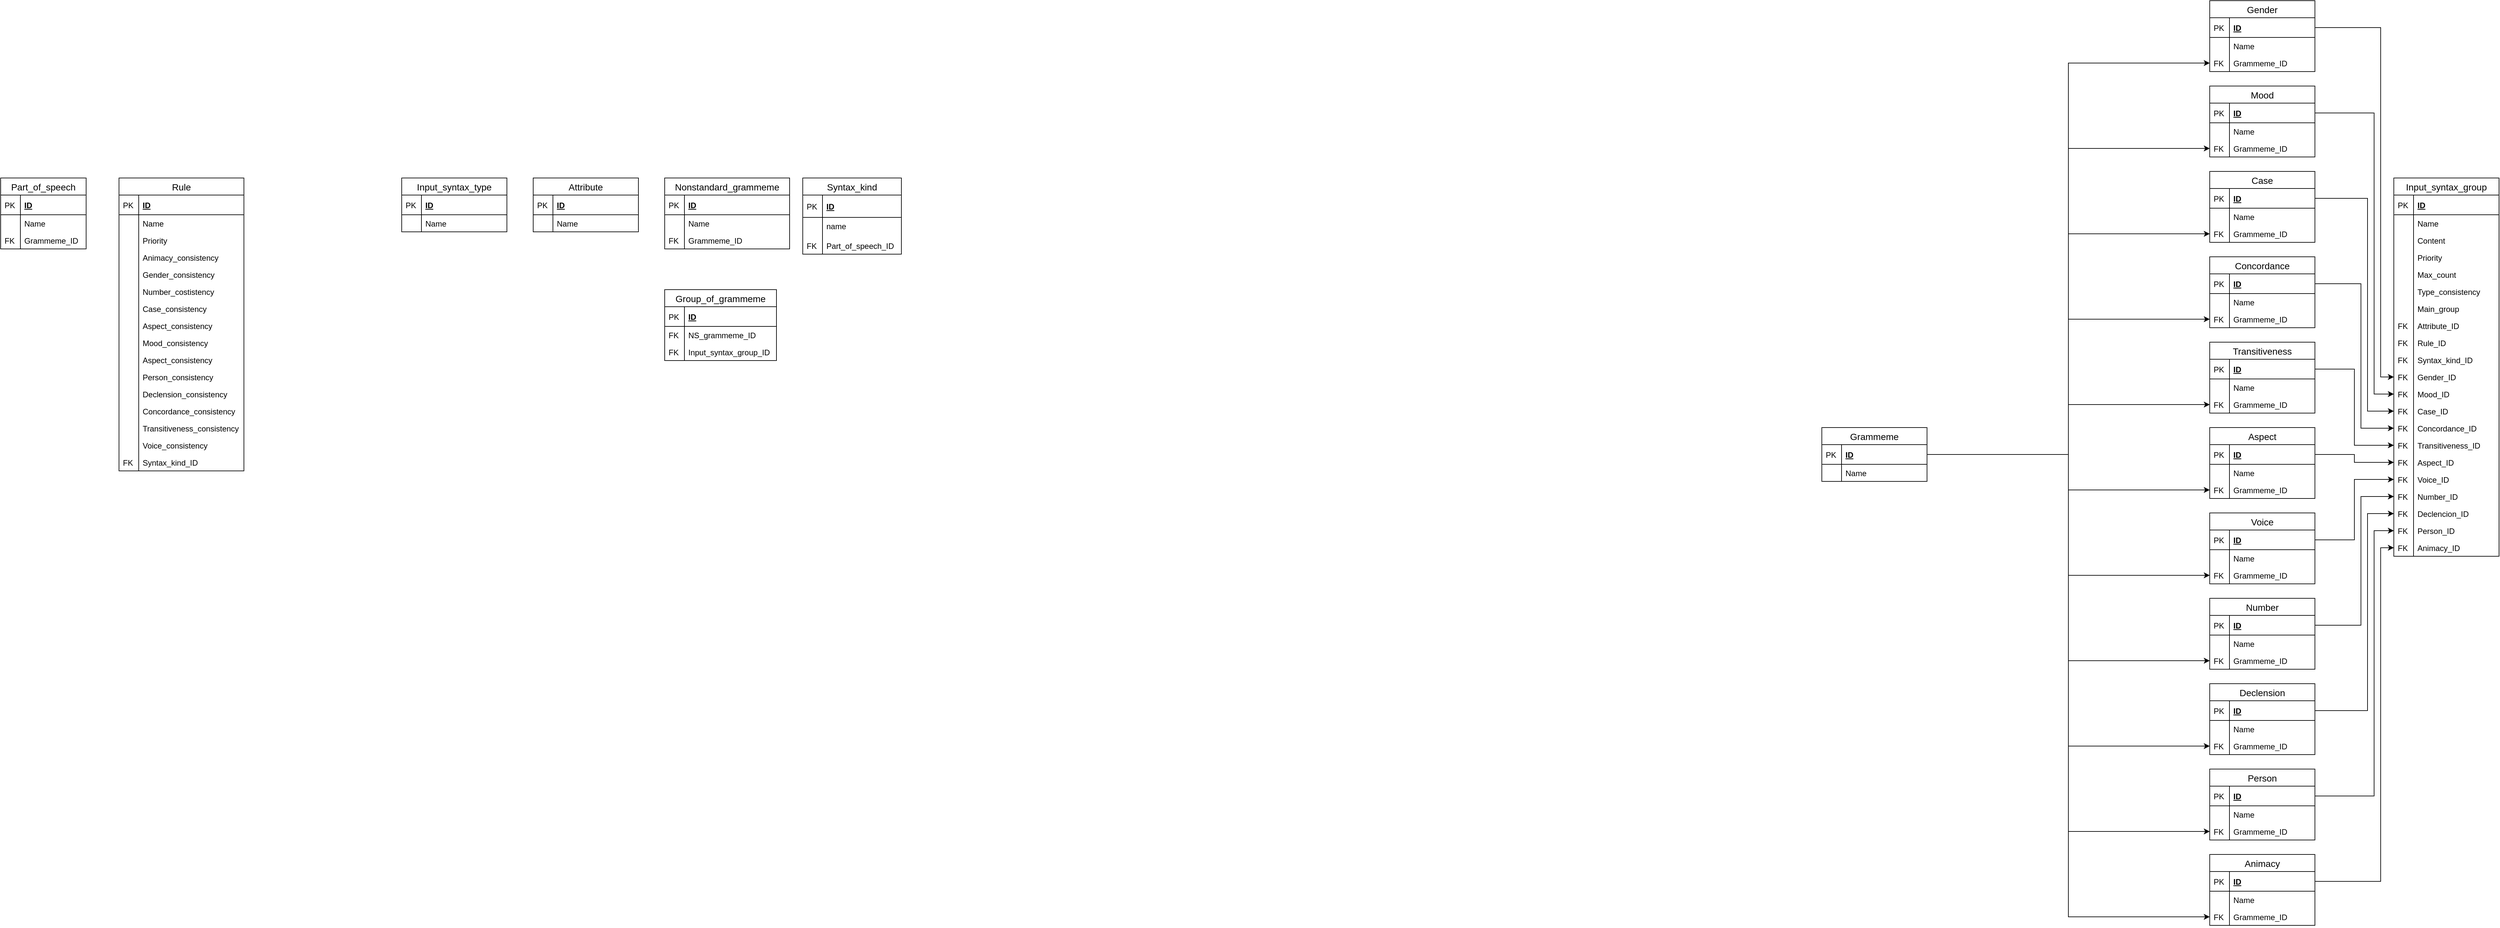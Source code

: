 <mxfile version="12.9.10" type="github">
  <diagram id="BnkZtjVl6QTcvCiMU76Q" name="Page-1">
    <mxGraphModel dx="3455" dy="1451" grid="1" gridSize="10" guides="1" tooltips="1" connect="1" arrows="1" fold="1" page="1" pageScale="1" pageWidth="1169" pageHeight="827" math="0" shadow="0">
      <root>
        <mxCell id="0" />
        <mxCell id="1" parent="0" />
        <mxCell id="aBFImQ6IPfN_vnb92yRC-89" value="Input_syntax_group" style="swimlane;fontStyle=0;childLayout=stackLayout;horizontal=1;startSize=26;horizontalStack=0;resizeParent=1;resizeParentMax=0;resizeLast=0;collapsible=1;marginBottom=0;align=center;fontSize=14;" parent="1" vertex="1">
          <mxGeometry x="2040" y="20" width="160" height="576" as="geometry" />
        </mxCell>
        <mxCell id="aBFImQ6IPfN_vnb92yRC-90" value="ID" style="shape=partialRectangle;top=0;left=0;right=0;bottom=1;align=left;verticalAlign=middle;fillColor=none;spacingLeft=34;spacingRight=4;overflow=hidden;rotatable=0;points=[[0,0.5],[1,0.5]];portConstraint=eastwest;dropTarget=0;fontStyle=5;fontSize=12;" parent="aBFImQ6IPfN_vnb92yRC-89" vertex="1">
          <mxGeometry y="26" width="160" height="30" as="geometry" />
        </mxCell>
        <mxCell id="aBFImQ6IPfN_vnb92yRC-91" value="PK" style="shape=partialRectangle;top=0;left=0;bottom=0;fillColor=none;align=left;verticalAlign=middle;spacingLeft=4;spacingRight=4;overflow=hidden;rotatable=0;points=[];portConstraint=eastwest;part=1;fontSize=12;" parent="aBFImQ6IPfN_vnb92yRC-90" vertex="1" connectable="0">
          <mxGeometry width="30" height="30" as="geometry" />
        </mxCell>
        <mxCell id="aBFImQ6IPfN_vnb92yRC-92" value="Name" style="shape=partialRectangle;top=0;left=0;right=0;bottom=0;align=left;verticalAlign=top;fillColor=none;spacingLeft=34;spacingRight=4;overflow=hidden;rotatable=0;points=[[0,0.5],[1,0.5]];portConstraint=eastwest;dropTarget=0;fontSize=12;" parent="aBFImQ6IPfN_vnb92yRC-89" vertex="1">
          <mxGeometry y="56" width="160" height="26" as="geometry" />
        </mxCell>
        <mxCell id="aBFImQ6IPfN_vnb92yRC-93" value="" style="shape=partialRectangle;top=0;left=0;bottom=0;fillColor=none;align=left;verticalAlign=top;spacingLeft=4;spacingRight=4;overflow=hidden;rotatable=0;points=[];portConstraint=eastwest;part=1;fontSize=12;" parent="aBFImQ6IPfN_vnb92yRC-92" vertex="1" connectable="0">
          <mxGeometry width="30" height="26" as="geometry" />
        </mxCell>
        <mxCell id="aBFImQ6IPfN_vnb92yRC-94" value="Content" style="shape=partialRectangle;top=0;left=0;right=0;bottom=0;align=left;verticalAlign=top;fillColor=none;spacingLeft=34;spacingRight=4;overflow=hidden;rotatable=0;points=[[0,0.5],[1,0.5]];portConstraint=eastwest;dropTarget=0;fontSize=12;" parent="aBFImQ6IPfN_vnb92yRC-89" vertex="1">
          <mxGeometry y="82" width="160" height="26" as="geometry" />
        </mxCell>
        <mxCell id="aBFImQ6IPfN_vnb92yRC-95" value="" style="shape=partialRectangle;top=0;left=0;bottom=0;fillColor=none;align=left;verticalAlign=top;spacingLeft=4;spacingRight=4;overflow=hidden;rotatable=0;points=[];portConstraint=eastwest;part=1;fontSize=12;" parent="aBFImQ6IPfN_vnb92yRC-94" vertex="1" connectable="0">
          <mxGeometry width="30" height="26" as="geometry" />
        </mxCell>
        <mxCell id="aBFImQ6IPfN_vnb92yRC-96" value="Priority" style="shape=partialRectangle;top=0;left=0;right=0;bottom=0;align=left;verticalAlign=top;fillColor=none;spacingLeft=34;spacingRight=4;overflow=hidden;rotatable=0;points=[[0,0.5],[1,0.5]];portConstraint=eastwest;dropTarget=0;fontSize=12;" parent="aBFImQ6IPfN_vnb92yRC-89" vertex="1">
          <mxGeometry y="108" width="160" height="26" as="geometry" />
        </mxCell>
        <mxCell id="aBFImQ6IPfN_vnb92yRC-97" value="" style="shape=partialRectangle;top=0;left=0;bottom=0;fillColor=none;align=left;verticalAlign=top;spacingLeft=4;spacingRight=4;overflow=hidden;rotatable=0;points=[];portConstraint=eastwest;part=1;fontSize=12;" parent="aBFImQ6IPfN_vnb92yRC-96" vertex="1" connectable="0">
          <mxGeometry width="30" height="26" as="geometry" />
        </mxCell>
        <mxCell id="WPvShp1Gge1sj-Pj2u9O-75" value="Max_count" style="shape=partialRectangle;top=0;left=0;right=0;bottom=0;align=left;verticalAlign=top;fillColor=none;spacingLeft=34;spacingRight=4;overflow=hidden;rotatable=0;points=[[0,0.5],[1,0.5]];portConstraint=eastwest;dropTarget=0;fontSize=12;" vertex="1" parent="aBFImQ6IPfN_vnb92yRC-89">
          <mxGeometry y="134" width="160" height="26" as="geometry" />
        </mxCell>
        <mxCell id="WPvShp1Gge1sj-Pj2u9O-76" value="" style="shape=partialRectangle;top=0;left=0;bottom=0;fillColor=none;align=left;verticalAlign=top;spacingLeft=4;spacingRight=4;overflow=hidden;rotatable=0;points=[];portConstraint=eastwest;part=1;fontSize=12;" vertex="1" connectable="0" parent="WPvShp1Gge1sj-Pj2u9O-75">
          <mxGeometry width="30" height="26" as="geometry" />
        </mxCell>
        <mxCell id="WPvShp1Gge1sj-Pj2u9O-77" value="Type_consistency" style="shape=partialRectangle;top=0;left=0;right=0;bottom=0;align=left;verticalAlign=top;fillColor=none;spacingLeft=34;spacingRight=4;overflow=hidden;rotatable=0;points=[[0,0.5],[1,0.5]];portConstraint=eastwest;dropTarget=0;fontSize=12;" vertex="1" parent="aBFImQ6IPfN_vnb92yRC-89">
          <mxGeometry y="160" width="160" height="26" as="geometry" />
        </mxCell>
        <mxCell id="WPvShp1Gge1sj-Pj2u9O-78" value="" style="shape=partialRectangle;top=0;left=0;bottom=0;fillColor=none;align=left;verticalAlign=top;spacingLeft=4;spacingRight=4;overflow=hidden;rotatable=0;points=[];portConstraint=eastwest;part=1;fontSize=12;" vertex="1" connectable="0" parent="WPvShp1Gge1sj-Pj2u9O-77">
          <mxGeometry width="30" height="26" as="geometry" />
        </mxCell>
        <mxCell id="WPvShp1Gge1sj-Pj2u9O-79" value="Main_group" style="shape=partialRectangle;top=0;left=0;right=0;bottom=0;align=left;verticalAlign=top;fillColor=none;spacingLeft=34;spacingRight=4;overflow=hidden;rotatable=0;points=[[0,0.5],[1,0.5]];portConstraint=eastwest;dropTarget=0;fontSize=12;" vertex="1" parent="aBFImQ6IPfN_vnb92yRC-89">
          <mxGeometry y="186" width="160" height="26" as="geometry" />
        </mxCell>
        <mxCell id="WPvShp1Gge1sj-Pj2u9O-80" value="" style="shape=partialRectangle;top=0;left=0;bottom=0;fillColor=none;align=left;verticalAlign=top;spacingLeft=4;spacingRight=4;overflow=hidden;rotatable=0;points=[];portConstraint=eastwest;part=1;fontSize=12;" vertex="1" connectable="0" parent="WPvShp1Gge1sj-Pj2u9O-79">
          <mxGeometry width="30" height="26" as="geometry" />
        </mxCell>
        <mxCell id="WPvShp1Gge1sj-Pj2u9O-81" value="Attribute_ID" style="shape=partialRectangle;top=0;left=0;right=0;bottom=0;align=left;verticalAlign=top;fillColor=none;spacingLeft=34;spacingRight=4;overflow=hidden;rotatable=0;points=[[0,0.5],[1,0.5]];portConstraint=eastwest;dropTarget=0;fontSize=12;" vertex="1" parent="aBFImQ6IPfN_vnb92yRC-89">
          <mxGeometry y="212" width="160" height="26" as="geometry" />
        </mxCell>
        <mxCell id="WPvShp1Gge1sj-Pj2u9O-82" value="FK" style="shape=partialRectangle;top=0;left=0;bottom=0;fillColor=none;align=left;verticalAlign=top;spacingLeft=4;spacingRight=4;overflow=hidden;rotatable=0;points=[];portConstraint=eastwest;part=1;fontSize=12;" vertex="1" connectable="0" parent="WPvShp1Gge1sj-Pj2u9O-81">
          <mxGeometry width="30" height="26" as="geometry" />
        </mxCell>
        <mxCell id="WPvShp1Gge1sj-Pj2u9O-83" value="Rule_ID" style="shape=partialRectangle;top=0;left=0;right=0;bottom=0;align=left;verticalAlign=top;fillColor=none;spacingLeft=34;spacingRight=4;overflow=hidden;rotatable=0;points=[[0,0.5],[1,0.5]];portConstraint=eastwest;dropTarget=0;fontSize=12;" vertex="1" parent="aBFImQ6IPfN_vnb92yRC-89">
          <mxGeometry y="238" width="160" height="26" as="geometry" />
        </mxCell>
        <mxCell id="WPvShp1Gge1sj-Pj2u9O-84" value="FK" style="shape=partialRectangle;top=0;left=0;bottom=0;fillColor=none;align=left;verticalAlign=top;spacingLeft=4;spacingRight=4;overflow=hidden;rotatable=0;points=[];portConstraint=eastwest;part=1;fontSize=12;" vertex="1" connectable="0" parent="WPvShp1Gge1sj-Pj2u9O-83">
          <mxGeometry width="30" height="26" as="geometry" />
        </mxCell>
        <mxCell id="WPvShp1Gge1sj-Pj2u9O-85" value="Syntax_kind_ID" style="shape=partialRectangle;top=0;left=0;right=0;bottom=0;align=left;verticalAlign=top;fillColor=none;spacingLeft=34;spacingRight=4;overflow=hidden;rotatable=0;points=[[0,0.5],[1,0.5]];portConstraint=eastwest;dropTarget=0;fontSize=12;" vertex="1" parent="aBFImQ6IPfN_vnb92yRC-89">
          <mxGeometry y="264" width="160" height="26" as="geometry" />
        </mxCell>
        <mxCell id="WPvShp1Gge1sj-Pj2u9O-86" value="FK" style="shape=partialRectangle;top=0;left=0;bottom=0;fillColor=none;align=left;verticalAlign=top;spacingLeft=4;spacingRight=4;overflow=hidden;rotatable=0;points=[];portConstraint=eastwest;part=1;fontSize=12;" vertex="1" connectable="0" parent="WPvShp1Gge1sj-Pj2u9O-85">
          <mxGeometry width="30" height="26" as="geometry" />
        </mxCell>
        <mxCell id="WPvShp1Gge1sj-Pj2u9O-109" value="Gender_ID" style="shape=partialRectangle;top=0;left=0;right=0;bottom=0;align=left;verticalAlign=top;fillColor=none;spacingLeft=34;spacingRight=4;overflow=hidden;rotatable=0;points=[[0,0.5],[1,0.5]];portConstraint=eastwest;dropTarget=0;fontSize=12;" vertex="1" parent="aBFImQ6IPfN_vnb92yRC-89">
          <mxGeometry y="290" width="160" height="26" as="geometry" />
        </mxCell>
        <mxCell id="WPvShp1Gge1sj-Pj2u9O-110" value="FK" style="shape=partialRectangle;top=0;left=0;bottom=0;fillColor=none;align=left;verticalAlign=top;spacingLeft=4;spacingRight=4;overflow=hidden;rotatable=0;points=[];portConstraint=eastwest;part=1;fontSize=12;" vertex="1" connectable="0" parent="WPvShp1Gge1sj-Pj2u9O-109">
          <mxGeometry width="30" height="26" as="geometry" />
        </mxCell>
        <mxCell id="WPvShp1Gge1sj-Pj2u9O-111" value="Mood_ID" style="shape=partialRectangle;top=0;left=0;right=0;bottom=0;align=left;verticalAlign=top;fillColor=none;spacingLeft=34;spacingRight=4;overflow=hidden;rotatable=0;points=[[0,0.5],[1,0.5]];portConstraint=eastwest;dropTarget=0;fontSize=12;" vertex="1" parent="aBFImQ6IPfN_vnb92yRC-89">
          <mxGeometry y="316" width="160" height="26" as="geometry" />
        </mxCell>
        <mxCell id="WPvShp1Gge1sj-Pj2u9O-112" value="FK" style="shape=partialRectangle;top=0;left=0;bottom=0;fillColor=none;align=left;verticalAlign=top;spacingLeft=4;spacingRight=4;overflow=hidden;rotatable=0;points=[];portConstraint=eastwest;part=1;fontSize=12;" vertex="1" connectable="0" parent="WPvShp1Gge1sj-Pj2u9O-111">
          <mxGeometry width="30" height="26" as="geometry" />
        </mxCell>
        <mxCell id="WPvShp1Gge1sj-Pj2u9O-113" value="Case_ID" style="shape=partialRectangle;top=0;left=0;right=0;bottom=0;align=left;verticalAlign=top;fillColor=none;spacingLeft=34;spacingRight=4;overflow=hidden;rotatable=0;points=[[0,0.5],[1,0.5]];portConstraint=eastwest;dropTarget=0;fontSize=12;" vertex="1" parent="aBFImQ6IPfN_vnb92yRC-89">
          <mxGeometry y="342" width="160" height="26" as="geometry" />
        </mxCell>
        <mxCell id="WPvShp1Gge1sj-Pj2u9O-114" value="FK" style="shape=partialRectangle;top=0;left=0;bottom=0;fillColor=none;align=left;verticalAlign=top;spacingLeft=4;spacingRight=4;overflow=hidden;rotatable=0;points=[];portConstraint=eastwest;part=1;fontSize=12;" vertex="1" connectable="0" parent="WPvShp1Gge1sj-Pj2u9O-113">
          <mxGeometry width="30" height="26" as="geometry" />
        </mxCell>
        <mxCell id="WPvShp1Gge1sj-Pj2u9O-115" value="Concordance_ID" style="shape=partialRectangle;top=0;left=0;right=0;bottom=0;align=left;verticalAlign=top;fillColor=none;spacingLeft=34;spacingRight=4;overflow=hidden;rotatable=0;points=[[0,0.5],[1,0.5]];portConstraint=eastwest;dropTarget=0;fontSize=12;" vertex="1" parent="aBFImQ6IPfN_vnb92yRC-89">
          <mxGeometry y="368" width="160" height="26" as="geometry" />
        </mxCell>
        <mxCell id="WPvShp1Gge1sj-Pj2u9O-116" value="FK" style="shape=partialRectangle;top=0;left=0;bottom=0;fillColor=none;align=left;verticalAlign=top;spacingLeft=4;spacingRight=4;overflow=hidden;rotatable=0;points=[];portConstraint=eastwest;part=1;fontSize=12;" vertex="1" connectable="0" parent="WPvShp1Gge1sj-Pj2u9O-115">
          <mxGeometry width="30" height="26" as="geometry" />
        </mxCell>
        <mxCell id="WPvShp1Gge1sj-Pj2u9O-117" value="Transitiveness_ID" style="shape=partialRectangle;top=0;left=0;right=0;bottom=0;align=left;verticalAlign=top;fillColor=none;spacingLeft=34;spacingRight=4;overflow=hidden;rotatable=0;points=[[0,0.5],[1,0.5]];portConstraint=eastwest;dropTarget=0;fontSize=12;" vertex="1" parent="aBFImQ6IPfN_vnb92yRC-89">
          <mxGeometry y="394" width="160" height="26" as="geometry" />
        </mxCell>
        <mxCell id="WPvShp1Gge1sj-Pj2u9O-118" value="FK" style="shape=partialRectangle;top=0;left=0;bottom=0;fillColor=none;align=left;verticalAlign=top;spacingLeft=4;spacingRight=4;overflow=hidden;rotatable=0;points=[];portConstraint=eastwest;part=1;fontSize=12;" vertex="1" connectable="0" parent="WPvShp1Gge1sj-Pj2u9O-117">
          <mxGeometry width="30" height="26" as="geometry" />
        </mxCell>
        <mxCell id="WPvShp1Gge1sj-Pj2u9O-119" value="Aspect_ID" style="shape=partialRectangle;top=0;left=0;right=0;bottom=0;align=left;verticalAlign=top;fillColor=none;spacingLeft=34;spacingRight=4;overflow=hidden;rotatable=0;points=[[0,0.5],[1,0.5]];portConstraint=eastwest;dropTarget=0;fontSize=12;" vertex="1" parent="aBFImQ6IPfN_vnb92yRC-89">
          <mxGeometry y="420" width="160" height="26" as="geometry" />
        </mxCell>
        <mxCell id="WPvShp1Gge1sj-Pj2u9O-120" value="FK" style="shape=partialRectangle;top=0;left=0;bottom=0;fillColor=none;align=left;verticalAlign=top;spacingLeft=4;spacingRight=4;overflow=hidden;rotatable=0;points=[];portConstraint=eastwest;part=1;fontSize=12;" vertex="1" connectable="0" parent="WPvShp1Gge1sj-Pj2u9O-119">
          <mxGeometry width="30" height="26" as="geometry" />
        </mxCell>
        <mxCell id="WPvShp1Gge1sj-Pj2u9O-121" value="Voice_ID" style="shape=partialRectangle;top=0;left=0;right=0;bottom=0;align=left;verticalAlign=top;fillColor=none;spacingLeft=34;spacingRight=4;overflow=hidden;rotatable=0;points=[[0,0.5],[1,0.5]];portConstraint=eastwest;dropTarget=0;fontSize=12;" vertex="1" parent="aBFImQ6IPfN_vnb92yRC-89">
          <mxGeometry y="446" width="160" height="26" as="geometry" />
        </mxCell>
        <mxCell id="WPvShp1Gge1sj-Pj2u9O-122" value="FK" style="shape=partialRectangle;top=0;left=0;bottom=0;fillColor=none;align=left;verticalAlign=top;spacingLeft=4;spacingRight=4;overflow=hidden;rotatable=0;points=[];portConstraint=eastwest;part=1;fontSize=12;" vertex="1" connectable="0" parent="WPvShp1Gge1sj-Pj2u9O-121">
          <mxGeometry width="30" height="26" as="geometry" />
        </mxCell>
        <mxCell id="WPvShp1Gge1sj-Pj2u9O-123" value="Number_ID" style="shape=partialRectangle;top=0;left=0;right=0;bottom=0;align=left;verticalAlign=top;fillColor=none;spacingLeft=34;spacingRight=4;overflow=hidden;rotatable=0;points=[[0,0.5],[1,0.5]];portConstraint=eastwest;dropTarget=0;fontSize=12;" vertex="1" parent="aBFImQ6IPfN_vnb92yRC-89">
          <mxGeometry y="472" width="160" height="26" as="geometry" />
        </mxCell>
        <mxCell id="WPvShp1Gge1sj-Pj2u9O-124" value="FK" style="shape=partialRectangle;top=0;left=0;bottom=0;fillColor=none;align=left;verticalAlign=top;spacingLeft=4;spacingRight=4;overflow=hidden;rotatable=0;points=[];portConstraint=eastwest;part=1;fontSize=12;" vertex="1" connectable="0" parent="WPvShp1Gge1sj-Pj2u9O-123">
          <mxGeometry width="30" height="26" as="geometry" />
        </mxCell>
        <mxCell id="WPvShp1Gge1sj-Pj2u9O-125" value="Declencion_ID" style="shape=partialRectangle;top=0;left=0;right=0;bottom=0;align=left;verticalAlign=top;fillColor=none;spacingLeft=34;spacingRight=4;overflow=hidden;rotatable=0;points=[[0,0.5],[1,0.5]];portConstraint=eastwest;dropTarget=0;fontSize=12;" vertex="1" parent="aBFImQ6IPfN_vnb92yRC-89">
          <mxGeometry y="498" width="160" height="26" as="geometry" />
        </mxCell>
        <mxCell id="WPvShp1Gge1sj-Pj2u9O-126" value="FK" style="shape=partialRectangle;top=0;left=0;bottom=0;fillColor=none;align=left;verticalAlign=top;spacingLeft=4;spacingRight=4;overflow=hidden;rotatable=0;points=[];portConstraint=eastwest;part=1;fontSize=12;" vertex="1" connectable="0" parent="WPvShp1Gge1sj-Pj2u9O-125">
          <mxGeometry width="30" height="26" as="geometry" />
        </mxCell>
        <mxCell id="WPvShp1Gge1sj-Pj2u9O-127" value="Person_ID" style="shape=partialRectangle;top=0;left=0;right=0;bottom=0;align=left;verticalAlign=top;fillColor=none;spacingLeft=34;spacingRight=4;overflow=hidden;rotatable=0;points=[[0,0.5],[1,0.5]];portConstraint=eastwest;dropTarget=0;fontSize=12;" vertex="1" parent="aBFImQ6IPfN_vnb92yRC-89">
          <mxGeometry y="524" width="160" height="26" as="geometry" />
        </mxCell>
        <mxCell id="WPvShp1Gge1sj-Pj2u9O-128" value="FK" style="shape=partialRectangle;top=0;left=0;bottom=0;fillColor=none;align=left;verticalAlign=top;spacingLeft=4;spacingRight=4;overflow=hidden;rotatable=0;points=[];portConstraint=eastwest;part=1;fontSize=12;" vertex="1" connectable="0" parent="WPvShp1Gge1sj-Pj2u9O-127">
          <mxGeometry width="30" height="26" as="geometry" />
        </mxCell>
        <mxCell id="WPvShp1Gge1sj-Pj2u9O-129" value="Animacy_ID" style="shape=partialRectangle;top=0;left=0;right=0;bottom=0;align=left;verticalAlign=top;fillColor=none;spacingLeft=34;spacingRight=4;overflow=hidden;rotatable=0;points=[[0,0.5],[1,0.5]];portConstraint=eastwest;dropTarget=0;fontSize=12;" vertex="1" parent="aBFImQ6IPfN_vnb92yRC-89">
          <mxGeometry y="550" width="160" height="26" as="geometry" />
        </mxCell>
        <mxCell id="WPvShp1Gge1sj-Pj2u9O-130" value="FK" style="shape=partialRectangle;top=0;left=0;bottom=0;fillColor=none;align=left;verticalAlign=top;spacingLeft=4;spacingRight=4;overflow=hidden;rotatable=0;points=[];portConstraint=eastwest;part=1;fontSize=12;" vertex="1" connectable="0" parent="WPvShp1Gge1sj-Pj2u9O-129">
          <mxGeometry width="30" height="26" as="geometry" />
        </mxCell>
        <mxCell id="aBFImQ6IPfN_vnb92yRC-56" value="Nonstandard_grammeme" style="swimlane;fontStyle=0;childLayout=stackLayout;horizontal=1;startSize=26;horizontalStack=0;resizeParent=1;resizeParentMax=0;resizeLast=0;collapsible=1;marginBottom=0;align=center;fontSize=14;" parent="1" vertex="1">
          <mxGeometry x="-590" y="20" width="190" height="108" as="geometry" />
        </mxCell>
        <mxCell id="aBFImQ6IPfN_vnb92yRC-57" value="ID" style="shape=partialRectangle;top=0;left=0;right=0;bottom=1;align=left;verticalAlign=middle;fillColor=none;spacingLeft=34;spacingRight=4;overflow=hidden;rotatable=0;points=[[0,0.5],[1,0.5]];portConstraint=eastwest;dropTarget=0;fontStyle=5;fontSize=12;" parent="aBFImQ6IPfN_vnb92yRC-56" vertex="1">
          <mxGeometry y="26" width="190" height="30" as="geometry" />
        </mxCell>
        <mxCell id="aBFImQ6IPfN_vnb92yRC-58" value="PK" style="shape=partialRectangle;top=0;left=0;bottom=0;fillColor=none;align=left;verticalAlign=middle;spacingLeft=4;spacingRight=4;overflow=hidden;rotatable=0;points=[];portConstraint=eastwest;part=1;fontSize=12;" parent="aBFImQ6IPfN_vnb92yRC-57" vertex="1" connectable="0">
          <mxGeometry width="30" height="30" as="geometry" />
        </mxCell>
        <mxCell id="aBFImQ6IPfN_vnb92yRC-59" value="Name" style="shape=partialRectangle;top=0;left=0;right=0;bottom=0;align=left;verticalAlign=top;fillColor=none;spacingLeft=34;spacingRight=4;overflow=hidden;rotatable=0;points=[[0,0.5],[1,0.5]];portConstraint=eastwest;dropTarget=0;fontSize=12;" parent="aBFImQ6IPfN_vnb92yRC-56" vertex="1">
          <mxGeometry y="56" width="190" height="26" as="geometry" />
        </mxCell>
        <mxCell id="aBFImQ6IPfN_vnb92yRC-60" value="" style="shape=partialRectangle;top=0;left=0;bottom=0;fillColor=none;align=left;verticalAlign=top;spacingLeft=4;spacingRight=4;overflow=hidden;rotatable=0;points=[];portConstraint=eastwest;part=1;fontSize=12;" parent="aBFImQ6IPfN_vnb92yRC-59" vertex="1" connectable="0">
          <mxGeometry width="30" height="26" as="geometry" />
        </mxCell>
        <mxCell id="aBFImQ6IPfN_vnb92yRC-63" value="Grammeme_ID" style="shape=partialRectangle;top=0;left=0;right=0;bottom=0;align=left;verticalAlign=top;fillColor=none;spacingLeft=34;spacingRight=4;overflow=hidden;rotatable=0;points=[[0,0.5],[1,0.5]];portConstraint=eastwest;dropTarget=0;fontSize=12;" parent="aBFImQ6IPfN_vnb92yRC-56" vertex="1">
          <mxGeometry y="82" width="190" height="26" as="geometry" />
        </mxCell>
        <mxCell id="aBFImQ6IPfN_vnb92yRC-64" value="FK" style="shape=partialRectangle;top=0;left=0;bottom=0;fillColor=none;align=left;verticalAlign=top;spacingLeft=4;spacingRight=4;overflow=hidden;rotatable=0;points=[];portConstraint=eastwest;part=1;fontSize=12;" parent="aBFImQ6IPfN_vnb92yRC-63" vertex="1" connectable="0">
          <mxGeometry width="30" height="26" as="geometry" />
        </mxCell>
        <mxCell id="aBFImQ6IPfN_vnb92yRC-45" value="Attribute" style="swimlane;fontStyle=0;childLayout=stackLayout;horizontal=1;startSize=26;horizontalStack=0;resizeParent=1;resizeParentMax=0;resizeLast=0;collapsible=1;marginBottom=0;align=center;fontSize=14;" parent="1" vertex="1">
          <mxGeometry x="-790" y="20" width="160" height="82" as="geometry" />
        </mxCell>
        <mxCell id="aBFImQ6IPfN_vnb92yRC-46" value="ID" style="shape=partialRectangle;top=0;left=0;right=0;bottom=1;align=left;verticalAlign=middle;fillColor=none;spacingLeft=34;spacingRight=4;overflow=hidden;rotatable=0;points=[[0,0.5],[1,0.5]];portConstraint=eastwest;dropTarget=0;fontStyle=5;fontSize=12;" parent="aBFImQ6IPfN_vnb92yRC-45" vertex="1">
          <mxGeometry y="26" width="160" height="30" as="geometry" />
        </mxCell>
        <mxCell id="aBFImQ6IPfN_vnb92yRC-47" value="PK" style="shape=partialRectangle;top=0;left=0;bottom=0;fillColor=none;align=left;verticalAlign=middle;spacingLeft=4;spacingRight=4;overflow=hidden;rotatable=0;points=[];portConstraint=eastwest;part=1;fontSize=12;" parent="aBFImQ6IPfN_vnb92yRC-46" vertex="1" connectable="0">
          <mxGeometry width="30" height="30" as="geometry" />
        </mxCell>
        <mxCell id="aBFImQ6IPfN_vnb92yRC-48" value="Name" style="shape=partialRectangle;top=0;left=0;right=0;bottom=0;align=left;verticalAlign=top;fillColor=none;spacingLeft=34;spacingRight=4;overflow=hidden;rotatable=0;points=[[0,0.5],[1,0.5]];portConstraint=eastwest;dropTarget=0;fontSize=12;" parent="aBFImQ6IPfN_vnb92yRC-45" vertex="1">
          <mxGeometry y="56" width="160" height="26" as="geometry" />
        </mxCell>
        <mxCell id="aBFImQ6IPfN_vnb92yRC-49" value="" style="shape=partialRectangle;top=0;left=0;bottom=0;fillColor=none;align=left;verticalAlign=top;spacingLeft=4;spacingRight=4;overflow=hidden;rotatable=0;points=[];portConstraint=eastwest;part=1;fontSize=12;" parent="aBFImQ6IPfN_vnb92yRC-48" vertex="1" connectable="0">
          <mxGeometry width="30" height="26" as="geometry" />
        </mxCell>
        <mxCell id="aBFImQ6IPfN_vnb92yRC-34" value="Input_syntax_type" style="swimlane;fontStyle=0;childLayout=stackLayout;horizontal=1;startSize=26;horizontalStack=0;resizeParent=1;resizeParentMax=0;resizeLast=0;collapsible=1;marginBottom=0;align=center;fontSize=14;" parent="1" vertex="1">
          <mxGeometry x="-990" y="20" width="160" height="82" as="geometry" />
        </mxCell>
        <mxCell id="aBFImQ6IPfN_vnb92yRC-35" value="ID" style="shape=partialRectangle;top=0;left=0;right=0;bottom=1;align=left;verticalAlign=middle;fillColor=none;spacingLeft=34;spacingRight=4;overflow=hidden;rotatable=0;points=[[0,0.5],[1,0.5]];portConstraint=eastwest;dropTarget=0;fontStyle=5;fontSize=12;" parent="aBFImQ6IPfN_vnb92yRC-34" vertex="1">
          <mxGeometry y="26" width="160" height="30" as="geometry" />
        </mxCell>
        <mxCell id="aBFImQ6IPfN_vnb92yRC-36" value="PK" style="shape=partialRectangle;top=0;left=0;bottom=0;fillColor=none;align=left;verticalAlign=middle;spacingLeft=4;spacingRight=4;overflow=hidden;rotatable=0;points=[];portConstraint=eastwest;part=1;fontSize=12;" parent="aBFImQ6IPfN_vnb92yRC-35" vertex="1" connectable="0">
          <mxGeometry width="30" height="30" as="geometry" />
        </mxCell>
        <mxCell id="aBFImQ6IPfN_vnb92yRC-37" value="Name" style="shape=partialRectangle;top=0;left=0;right=0;bottom=0;align=left;verticalAlign=top;fillColor=none;spacingLeft=34;spacingRight=4;overflow=hidden;rotatable=0;points=[[0,0.5],[1,0.5]];portConstraint=eastwest;dropTarget=0;fontSize=12;" parent="aBFImQ6IPfN_vnb92yRC-34" vertex="1">
          <mxGeometry y="56" width="160" height="26" as="geometry" />
        </mxCell>
        <mxCell id="aBFImQ6IPfN_vnb92yRC-38" value="" style="shape=partialRectangle;top=0;left=0;bottom=0;fillColor=none;align=left;verticalAlign=top;spacingLeft=4;spacingRight=4;overflow=hidden;rotatable=0;points=[];portConstraint=eastwest;part=1;fontSize=12;" parent="aBFImQ6IPfN_vnb92yRC-37" vertex="1" connectable="0">
          <mxGeometry width="30" height="26" as="geometry" />
        </mxCell>
        <mxCell id="aBFImQ6IPfN_vnb92yRC-12" value="Rule" style="swimlane;fontStyle=0;childLayout=stackLayout;horizontal=1;startSize=26;horizontalStack=0;resizeParent=1;resizeParentMax=0;resizeLast=0;collapsible=1;marginBottom=0;align=center;fontSize=14;" parent="1" vertex="1">
          <mxGeometry x="-1420" y="20" width="190" height="446" as="geometry" />
        </mxCell>
        <mxCell id="aBFImQ6IPfN_vnb92yRC-13" value="ID" style="shape=partialRectangle;top=0;left=0;right=0;bottom=1;align=left;verticalAlign=middle;fillColor=none;spacingLeft=34;spacingRight=4;overflow=hidden;rotatable=0;points=[[0,0.5],[1,0.5]];portConstraint=eastwest;dropTarget=0;fontStyle=5;fontSize=12;" parent="aBFImQ6IPfN_vnb92yRC-12" vertex="1">
          <mxGeometry y="26" width="190" height="30" as="geometry" />
        </mxCell>
        <mxCell id="aBFImQ6IPfN_vnb92yRC-14" value="PK" style="shape=partialRectangle;top=0;left=0;bottom=0;fillColor=none;align=left;verticalAlign=middle;spacingLeft=4;spacingRight=4;overflow=hidden;rotatable=0;points=[];portConstraint=eastwest;part=1;fontSize=12;" parent="aBFImQ6IPfN_vnb92yRC-13" vertex="1" connectable="0">
          <mxGeometry width="30" height="30" as="geometry" />
        </mxCell>
        <mxCell id="aBFImQ6IPfN_vnb92yRC-15" value="Name" style="shape=partialRectangle;top=0;left=0;right=0;bottom=0;align=left;verticalAlign=top;fillColor=none;spacingLeft=34;spacingRight=4;overflow=hidden;rotatable=0;points=[[0,0.5],[1,0.5]];portConstraint=eastwest;dropTarget=0;fontSize=12;" parent="aBFImQ6IPfN_vnb92yRC-12" vertex="1">
          <mxGeometry y="56" width="190" height="26" as="geometry" />
        </mxCell>
        <mxCell id="aBFImQ6IPfN_vnb92yRC-16" value="" style="shape=partialRectangle;top=0;left=0;bottom=0;fillColor=none;align=left;verticalAlign=top;spacingLeft=4;spacingRight=4;overflow=hidden;rotatable=0;points=[];portConstraint=eastwest;part=1;fontSize=12;" parent="aBFImQ6IPfN_vnb92yRC-15" vertex="1" connectable="0">
          <mxGeometry width="30" height="26" as="geometry" />
        </mxCell>
        <mxCell id="aBFImQ6IPfN_vnb92yRC-17" value="Priority" style="shape=partialRectangle;top=0;left=0;right=0;bottom=0;align=left;verticalAlign=top;fillColor=none;spacingLeft=34;spacingRight=4;overflow=hidden;rotatable=0;points=[[0,0.5],[1,0.5]];portConstraint=eastwest;dropTarget=0;fontSize=12;" parent="aBFImQ6IPfN_vnb92yRC-12" vertex="1">
          <mxGeometry y="82" width="190" height="26" as="geometry" />
        </mxCell>
        <mxCell id="aBFImQ6IPfN_vnb92yRC-18" value="" style="shape=partialRectangle;top=0;left=0;bottom=0;fillColor=none;align=left;verticalAlign=top;spacingLeft=4;spacingRight=4;overflow=hidden;rotatable=0;points=[];portConstraint=eastwest;part=1;fontSize=12;" parent="aBFImQ6IPfN_vnb92yRC-17" vertex="1" connectable="0">
          <mxGeometry width="30" height="26" as="geometry" />
        </mxCell>
        <mxCell id="aBFImQ6IPfN_vnb92yRC-19" value="Animacy_consistency" style="shape=partialRectangle;top=0;left=0;right=0;bottom=0;align=left;verticalAlign=top;fillColor=none;spacingLeft=34;spacingRight=4;overflow=hidden;rotatable=0;points=[[0,0.5],[1,0.5]];portConstraint=eastwest;dropTarget=0;fontSize=12;" parent="aBFImQ6IPfN_vnb92yRC-12" vertex="1">
          <mxGeometry y="108" width="190" height="26" as="geometry" />
        </mxCell>
        <mxCell id="aBFImQ6IPfN_vnb92yRC-20" value="" style="shape=partialRectangle;top=0;left=0;bottom=0;fillColor=none;align=left;verticalAlign=top;spacingLeft=4;spacingRight=4;overflow=hidden;rotatable=0;points=[];portConstraint=eastwest;part=1;fontSize=12;" parent="aBFImQ6IPfN_vnb92yRC-19" vertex="1" connectable="0">
          <mxGeometry width="30" height="26" as="geometry" />
        </mxCell>
        <mxCell id="aBFImQ6IPfN_vnb92yRC-21" value="Gender_consistency" style="shape=partialRectangle;top=0;left=0;right=0;bottom=0;align=left;verticalAlign=top;fillColor=none;spacingLeft=34;spacingRight=4;overflow=hidden;rotatable=0;points=[[0,0.5],[1,0.5]];portConstraint=eastwest;dropTarget=0;fontSize=12;" parent="aBFImQ6IPfN_vnb92yRC-12" vertex="1">
          <mxGeometry y="134" width="190" height="26" as="geometry" />
        </mxCell>
        <mxCell id="aBFImQ6IPfN_vnb92yRC-22" value="" style="shape=partialRectangle;top=0;left=0;bottom=0;fillColor=none;align=left;verticalAlign=top;spacingLeft=4;spacingRight=4;overflow=hidden;rotatable=0;points=[];portConstraint=eastwest;part=1;fontSize=12;" parent="aBFImQ6IPfN_vnb92yRC-21" vertex="1" connectable="0">
          <mxGeometry width="30" height="26" as="geometry" />
        </mxCell>
        <mxCell id="aBFImQ6IPfN_vnb92yRC-215" value="Number_costistency" style="shape=partialRectangle;top=0;left=0;right=0;bottom=0;align=left;verticalAlign=top;fillColor=none;spacingLeft=34;spacingRight=4;overflow=hidden;rotatable=0;points=[[0,0.5],[1,0.5]];portConstraint=eastwest;dropTarget=0;fontSize=12;" parent="aBFImQ6IPfN_vnb92yRC-12" vertex="1">
          <mxGeometry y="160" width="190" height="26" as="geometry" />
        </mxCell>
        <mxCell id="aBFImQ6IPfN_vnb92yRC-216" value="" style="shape=partialRectangle;top=0;left=0;bottom=0;fillColor=none;align=left;verticalAlign=top;spacingLeft=4;spacingRight=4;overflow=hidden;rotatable=0;points=[];portConstraint=eastwest;part=1;fontSize=12;" parent="aBFImQ6IPfN_vnb92yRC-215" vertex="1" connectable="0">
          <mxGeometry width="30" height="26" as="geometry" />
        </mxCell>
        <mxCell id="aBFImQ6IPfN_vnb92yRC-217" value="Case_consistency" style="shape=partialRectangle;top=0;left=0;right=0;bottom=0;align=left;verticalAlign=top;fillColor=none;spacingLeft=34;spacingRight=4;overflow=hidden;rotatable=0;points=[[0,0.5],[1,0.5]];portConstraint=eastwest;dropTarget=0;fontSize=12;" parent="aBFImQ6IPfN_vnb92yRC-12" vertex="1">
          <mxGeometry y="186" width="190" height="26" as="geometry" />
        </mxCell>
        <mxCell id="aBFImQ6IPfN_vnb92yRC-218" value="" style="shape=partialRectangle;top=0;left=0;bottom=0;fillColor=none;align=left;verticalAlign=top;spacingLeft=4;spacingRight=4;overflow=hidden;rotatable=0;points=[];portConstraint=eastwest;part=1;fontSize=12;" parent="aBFImQ6IPfN_vnb92yRC-217" vertex="1" connectable="0">
          <mxGeometry width="30" height="26" as="geometry" />
        </mxCell>
        <mxCell id="aBFImQ6IPfN_vnb92yRC-219" value="Aspect_consistency" style="shape=partialRectangle;top=0;left=0;right=0;bottom=0;align=left;verticalAlign=top;fillColor=none;spacingLeft=34;spacingRight=4;overflow=hidden;rotatable=0;points=[[0,0.5],[1,0.5]];portConstraint=eastwest;dropTarget=0;fontSize=12;" parent="aBFImQ6IPfN_vnb92yRC-12" vertex="1">
          <mxGeometry y="212" width="190" height="26" as="geometry" />
        </mxCell>
        <mxCell id="aBFImQ6IPfN_vnb92yRC-220" value="" style="shape=partialRectangle;top=0;left=0;bottom=0;fillColor=none;align=left;verticalAlign=top;spacingLeft=4;spacingRight=4;overflow=hidden;rotatable=0;points=[];portConstraint=eastwest;part=1;fontSize=12;" parent="aBFImQ6IPfN_vnb92yRC-219" vertex="1" connectable="0">
          <mxGeometry width="30" height="26" as="geometry" />
        </mxCell>
        <mxCell id="aBFImQ6IPfN_vnb92yRC-221" value="Mood_consistency" style="shape=partialRectangle;top=0;left=0;right=0;bottom=0;align=left;verticalAlign=top;fillColor=none;spacingLeft=34;spacingRight=4;overflow=hidden;rotatable=0;points=[[0,0.5],[1,0.5]];portConstraint=eastwest;dropTarget=0;fontSize=12;" parent="aBFImQ6IPfN_vnb92yRC-12" vertex="1">
          <mxGeometry y="238" width="190" height="26" as="geometry" />
        </mxCell>
        <mxCell id="aBFImQ6IPfN_vnb92yRC-222" value="" style="shape=partialRectangle;top=0;left=0;bottom=0;fillColor=none;align=left;verticalAlign=top;spacingLeft=4;spacingRight=4;overflow=hidden;rotatable=0;points=[];portConstraint=eastwest;part=1;fontSize=12;" parent="aBFImQ6IPfN_vnb92yRC-221" vertex="1" connectable="0">
          <mxGeometry width="30" height="26" as="geometry" />
        </mxCell>
        <mxCell id="aBFImQ6IPfN_vnb92yRC-223" value="Aspect_consistency" style="shape=partialRectangle;top=0;left=0;right=0;bottom=0;align=left;verticalAlign=top;fillColor=none;spacingLeft=34;spacingRight=4;overflow=hidden;rotatable=0;points=[[0,0.5],[1,0.5]];portConstraint=eastwest;dropTarget=0;fontSize=12;" parent="aBFImQ6IPfN_vnb92yRC-12" vertex="1">
          <mxGeometry y="264" width="190" height="26" as="geometry" />
        </mxCell>
        <mxCell id="aBFImQ6IPfN_vnb92yRC-224" value="" style="shape=partialRectangle;top=0;left=0;bottom=0;fillColor=none;align=left;verticalAlign=top;spacingLeft=4;spacingRight=4;overflow=hidden;rotatable=0;points=[];portConstraint=eastwest;part=1;fontSize=12;" parent="aBFImQ6IPfN_vnb92yRC-223" vertex="1" connectable="0">
          <mxGeometry width="30" height="26" as="geometry" />
        </mxCell>
        <mxCell id="aBFImQ6IPfN_vnb92yRC-225" value="Person_consistency" style="shape=partialRectangle;top=0;left=0;right=0;bottom=0;align=left;verticalAlign=top;fillColor=none;spacingLeft=34;spacingRight=4;overflow=hidden;rotatable=0;points=[[0,0.5],[1,0.5]];portConstraint=eastwest;dropTarget=0;fontSize=12;" parent="aBFImQ6IPfN_vnb92yRC-12" vertex="1">
          <mxGeometry y="290" width="190" height="26" as="geometry" />
        </mxCell>
        <mxCell id="aBFImQ6IPfN_vnb92yRC-226" value="" style="shape=partialRectangle;top=0;left=0;bottom=0;fillColor=none;align=left;verticalAlign=top;spacingLeft=4;spacingRight=4;overflow=hidden;rotatable=0;points=[];portConstraint=eastwest;part=1;fontSize=12;" parent="aBFImQ6IPfN_vnb92yRC-225" vertex="1" connectable="0">
          <mxGeometry width="30" height="26" as="geometry" />
        </mxCell>
        <mxCell id="aBFImQ6IPfN_vnb92yRC-227" value="Declension_consistency" style="shape=partialRectangle;top=0;left=0;right=0;bottom=0;align=left;verticalAlign=top;fillColor=none;spacingLeft=34;spacingRight=4;overflow=hidden;rotatable=0;points=[[0,0.5],[1,0.5]];portConstraint=eastwest;dropTarget=0;fontSize=12;" parent="aBFImQ6IPfN_vnb92yRC-12" vertex="1">
          <mxGeometry y="316" width="190" height="26" as="geometry" />
        </mxCell>
        <mxCell id="aBFImQ6IPfN_vnb92yRC-228" value="" style="shape=partialRectangle;top=0;left=0;bottom=0;fillColor=none;align=left;verticalAlign=top;spacingLeft=4;spacingRight=4;overflow=hidden;rotatable=0;points=[];portConstraint=eastwest;part=1;fontSize=12;" parent="aBFImQ6IPfN_vnb92yRC-227" vertex="1" connectable="0">
          <mxGeometry width="30" height="26" as="geometry" />
        </mxCell>
        <mxCell id="aBFImQ6IPfN_vnb92yRC-229" value="Concordance_consistency" style="shape=partialRectangle;top=0;left=0;right=0;bottom=0;align=left;verticalAlign=top;fillColor=none;spacingLeft=34;spacingRight=4;overflow=hidden;rotatable=0;points=[[0,0.5],[1,0.5]];portConstraint=eastwest;dropTarget=0;fontSize=12;" parent="aBFImQ6IPfN_vnb92yRC-12" vertex="1">
          <mxGeometry y="342" width="190" height="26" as="geometry" />
        </mxCell>
        <mxCell id="aBFImQ6IPfN_vnb92yRC-230" value="" style="shape=partialRectangle;top=0;left=0;bottom=0;fillColor=none;align=left;verticalAlign=top;spacingLeft=4;spacingRight=4;overflow=hidden;rotatable=0;points=[];portConstraint=eastwest;part=1;fontSize=12;" parent="aBFImQ6IPfN_vnb92yRC-229" vertex="1" connectable="0">
          <mxGeometry width="30" height="26" as="geometry" />
        </mxCell>
        <mxCell id="aBFImQ6IPfN_vnb92yRC-231" value="Transitiveness_consistency" style="shape=partialRectangle;top=0;left=0;right=0;bottom=0;align=left;verticalAlign=top;fillColor=none;spacingLeft=34;spacingRight=4;overflow=hidden;rotatable=0;points=[[0,0.5],[1,0.5]];portConstraint=eastwest;dropTarget=0;fontSize=12;" parent="aBFImQ6IPfN_vnb92yRC-12" vertex="1">
          <mxGeometry y="368" width="190" height="26" as="geometry" />
        </mxCell>
        <mxCell id="aBFImQ6IPfN_vnb92yRC-232" value="" style="shape=partialRectangle;top=0;left=0;bottom=0;fillColor=none;align=left;verticalAlign=top;spacingLeft=4;spacingRight=4;overflow=hidden;rotatable=0;points=[];portConstraint=eastwest;part=1;fontSize=12;" parent="aBFImQ6IPfN_vnb92yRC-231" vertex="1" connectable="0">
          <mxGeometry width="30" height="26" as="geometry" />
        </mxCell>
        <mxCell id="aBFImQ6IPfN_vnb92yRC-233" value="Voice_consistency" style="shape=partialRectangle;top=0;left=0;right=0;bottom=0;align=left;verticalAlign=top;fillColor=none;spacingLeft=34;spacingRight=4;overflow=hidden;rotatable=0;points=[[0,0.5],[1,0.5]];portConstraint=eastwest;dropTarget=0;fontSize=12;" parent="aBFImQ6IPfN_vnb92yRC-12" vertex="1">
          <mxGeometry y="394" width="190" height="26" as="geometry" />
        </mxCell>
        <mxCell id="aBFImQ6IPfN_vnb92yRC-234" value="" style="shape=partialRectangle;top=0;left=0;bottom=0;fillColor=none;align=left;verticalAlign=top;spacingLeft=4;spacingRight=4;overflow=hidden;rotatable=0;points=[];portConstraint=eastwest;part=1;fontSize=12;" parent="aBFImQ6IPfN_vnb92yRC-233" vertex="1" connectable="0">
          <mxGeometry width="30" height="26" as="geometry" />
        </mxCell>
        <mxCell id="aBFImQ6IPfN_vnb92yRC-235" value="Syntax_kind_ID" style="shape=partialRectangle;top=0;left=0;right=0;bottom=0;align=left;verticalAlign=top;fillColor=none;spacingLeft=34;spacingRight=4;overflow=hidden;rotatable=0;points=[[0,0.5],[1,0.5]];portConstraint=eastwest;dropTarget=0;fontSize=12;" parent="aBFImQ6IPfN_vnb92yRC-12" vertex="1">
          <mxGeometry y="420" width="190" height="26" as="geometry" />
        </mxCell>
        <mxCell id="aBFImQ6IPfN_vnb92yRC-236" value="FK" style="shape=partialRectangle;top=0;left=0;bottom=0;fillColor=none;align=left;verticalAlign=top;spacingLeft=4;spacingRight=4;overflow=hidden;rotatable=0;points=[];portConstraint=eastwest;part=1;fontSize=12;" parent="aBFImQ6IPfN_vnb92yRC-235" vertex="1" connectable="0">
          <mxGeometry width="30" height="26" as="geometry" />
        </mxCell>
        <mxCell id="aBFImQ6IPfN_vnb92yRC-1" value="Part_of_speech" style="swimlane;fontStyle=0;childLayout=stackLayout;horizontal=1;startSize=26;horizontalStack=0;resizeParent=1;resizeParentMax=0;resizeLast=0;collapsible=1;marginBottom=0;align=center;fontSize=14;" parent="1" vertex="1">
          <mxGeometry x="-1600" y="20" width="130" height="108" as="geometry" />
        </mxCell>
        <mxCell id="aBFImQ6IPfN_vnb92yRC-2" value="ID" style="shape=partialRectangle;top=0;left=0;right=0;bottom=1;align=left;verticalAlign=middle;fillColor=none;spacingLeft=34;spacingRight=4;overflow=hidden;rotatable=0;points=[[0,0.5],[1,0.5]];portConstraint=eastwest;dropTarget=0;fontStyle=5;fontSize=12;" parent="aBFImQ6IPfN_vnb92yRC-1" vertex="1">
          <mxGeometry y="26" width="130" height="30" as="geometry" />
        </mxCell>
        <mxCell id="aBFImQ6IPfN_vnb92yRC-3" value="PK" style="shape=partialRectangle;top=0;left=0;bottom=0;fillColor=none;align=left;verticalAlign=middle;spacingLeft=4;spacingRight=4;overflow=hidden;rotatable=0;points=[];portConstraint=eastwest;part=1;fontSize=12;" parent="aBFImQ6IPfN_vnb92yRC-2" vertex="1" connectable="0">
          <mxGeometry width="30" height="30" as="geometry" />
        </mxCell>
        <mxCell id="aBFImQ6IPfN_vnb92yRC-4" value="Name" style="shape=partialRectangle;top=0;left=0;right=0;bottom=0;align=left;verticalAlign=top;fillColor=none;spacingLeft=34;spacingRight=4;overflow=hidden;rotatable=0;points=[[0,0.5],[1,0.5]];portConstraint=eastwest;dropTarget=0;fontSize=12;" parent="aBFImQ6IPfN_vnb92yRC-1" vertex="1">
          <mxGeometry y="56" width="130" height="26" as="geometry" />
        </mxCell>
        <mxCell id="aBFImQ6IPfN_vnb92yRC-5" value="" style="shape=partialRectangle;top=0;left=0;bottom=0;fillColor=none;align=left;verticalAlign=top;spacingLeft=4;spacingRight=4;overflow=hidden;rotatable=0;points=[];portConstraint=eastwest;part=1;fontSize=12;" parent="aBFImQ6IPfN_vnb92yRC-4" vertex="1" connectable="0">
          <mxGeometry width="30" height="26" as="geometry" />
        </mxCell>
        <mxCell id="aBFImQ6IPfN_vnb92yRC-6" value="Grammeme_ID" style="shape=partialRectangle;top=0;left=0;right=0;bottom=0;align=left;verticalAlign=top;fillColor=none;spacingLeft=34;spacingRight=4;overflow=hidden;rotatable=0;points=[[0,0.5],[1,0.5]];portConstraint=eastwest;dropTarget=0;fontSize=12;" parent="aBFImQ6IPfN_vnb92yRC-1" vertex="1">
          <mxGeometry y="82" width="130" height="26" as="geometry" />
        </mxCell>
        <mxCell id="aBFImQ6IPfN_vnb92yRC-7" value="FK" style="shape=partialRectangle;top=0;left=0;bottom=0;fillColor=none;align=left;verticalAlign=top;spacingLeft=4;spacingRight=4;overflow=hidden;rotatable=0;points=[];portConstraint=eastwest;part=1;fontSize=12;" parent="aBFImQ6IPfN_vnb92yRC-6" vertex="1" connectable="0">
          <mxGeometry width="30" height="26" as="geometry" />
        </mxCell>
        <mxCell id="aBFImQ6IPfN_vnb92yRC-199" value="Syntax_kind" style="swimlane;fontStyle=0;childLayout=stackLayout;horizontal=1;startSize=26;horizontalStack=0;resizeParent=1;resizeParentMax=0;resizeLast=0;collapsible=1;marginBottom=0;align=center;fontSize=14;" parent="1" vertex="1">
          <mxGeometry x="-380" y="20" width="150" height="116" as="geometry" />
        </mxCell>
        <mxCell id="aBFImQ6IPfN_vnb92yRC-200" value="ID" style="shape=partialRectangle;top=0;left=0;right=0;bottom=1;align=left;verticalAlign=middle;fillColor=none;spacingLeft=34;spacingRight=4;overflow=hidden;rotatable=0;points=[[0,0.5],[1,0.5]];portConstraint=eastwest;dropTarget=0;fontStyle=5;fontSize=12;" parent="aBFImQ6IPfN_vnb92yRC-199" vertex="1">
          <mxGeometry y="26" width="150" height="34" as="geometry" />
        </mxCell>
        <mxCell id="aBFImQ6IPfN_vnb92yRC-201" value="PK" style="shape=partialRectangle;top=0;left=0;bottom=0;fillColor=none;align=left;verticalAlign=middle;spacingLeft=4;spacingRight=4;overflow=hidden;rotatable=0;points=[];portConstraint=eastwest;part=1;fontSize=12;" parent="aBFImQ6IPfN_vnb92yRC-200" vertex="1" connectable="0">
          <mxGeometry width="30" height="34" as="geometry" />
        </mxCell>
        <mxCell id="aBFImQ6IPfN_vnb92yRC-202" value="name" style="shape=partialRectangle;top=0;left=0;right=0;bottom=0;align=left;verticalAlign=top;fillColor=none;spacingLeft=34;spacingRight=4;overflow=hidden;rotatable=0;points=[[0,0.5],[1,0.5]];portConstraint=eastwest;dropTarget=0;fontSize=12;" parent="aBFImQ6IPfN_vnb92yRC-199" vertex="1">
          <mxGeometry y="60" width="150" height="30" as="geometry" />
        </mxCell>
        <mxCell id="aBFImQ6IPfN_vnb92yRC-203" value="" style="shape=partialRectangle;top=0;left=0;bottom=0;fillColor=none;align=left;verticalAlign=top;spacingLeft=4;spacingRight=4;overflow=hidden;rotatable=0;points=[];portConstraint=eastwest;part=1;fontSize=12;" parent="aBFImQ6IPfN_vnb92yRC-202" vertex="1" connectable="0">
          <mxGeometry width="30" height="30" as="geometry" />
        </mxCell>
        <mxCell id="aBFImQ6IPfN_vnb92yRC-204" value="Part_of_speech_ID" style="shape=partialRectangle;top=0;left=0;right=0;bottom=0;align=left;verticalAlign=top;fillColor=none;spacingLeft=34;spacingRight=4;overflow=hidden;rotatable=0;points=[[0,0.5],[1,0.5]];portConstraint=eastwest;dropTarget=0;fontSize=12;" parent="aBFImQ6IPfN_vnb92yRC-199" vertex="1">
          <mxGeometry y="90" width="150" height="26" as="geometry" />
        </mxCell>
        <mxCell id="aBFImQ6IPfN_vnb92yRC-205" value="FK" style="shape=partialRectangle;top=0;left=0;bottom=0;fillColor=none;align=left;verticalAlign=top;spacingLeft=4;spacingRight=4;overflow=hidden;rotatable=0;points=[];portConstraint=eastwest;part=1;fontSize=12;" parent="aBFImQ6IPfN_vnb92yRC-204" vertex="1" connectable="0">
          <mxGeometry width="30" height="26" as="geometry" />
        </mxCell>
        <mxCell id="WPvShp1Gge1sj-Pj2u9O-2" value="Group_of_grammeme" style="swimlane;fontStyle=0;childLayout=stackLayout;horizontal=1;startSize=26;horizontalStack=0;resizeParent=1;resizeParentMax=0;resizeLast=0;collapsible=1;marginBottom=0;align=center;fontSize=14;" vertex="1" parent="1">
          <mxGeometry x="-590" y="190" width="170" height="108" as="geometry" />
        </mxCell>
        <mxCell id="WPvShp1Gge1sj-Pj2u9O-3" value="ID" style="shape=partialRectangle;top=0;left=0;right=0;bottom=1;align=left;verticalAlign=middle;fillColor=none;spacingLeft=34;spacingRight=4;overflow=hidden;rotatable=0;points=[[0,0.5],[1,0.5]];portConstraint=eastwest;dropTarget=0;fontStyle=5;fontSize=12;" vertex="1" parent="WPvShp1Gge1sj-Pj2u9O-2">
          <mxGeometry y="26" width="170" height="30" as="geometry" />
        </mxCell>
        <mxCell id="WPvShp1Gge1sj-Pj2u9O-4" value="PK" style="shape=partialRectangle;top=0;left=0;bottom=0;fillColor=none;align=left;verticalAlign=middle;spacingLeft=4;spacingRight=4;overflow=hidden;rotatable=0;points=[];portConstraint=eastwest;part=1;fontSize=12;" vertex="1" connectable="0" parent="WPvShp1Gge1sj-Pj2u9O-3">
          <mxGeometry width="30" height="30" as="geometry" />
        </mxCell>
        <mxCell id="WPvShp1Gge1sj-Pj2u9O-5" value="NS_grammeme_ID" style="shape=partialRectangle;top=0;left=0;right=0;bottom=0;align=left;verticalAlign=top;fillColor=none;spacingLeft=34;spacingRight=4;overflow=hidden;rotatable=0;points=[[0,0.5],[1,0.5]];portConstraint=eastwest;dropTarget=0;fontSize=12;" vertex="1" parent="WPvShp1Gge1sj-Pj2u9O-2">
          <mxGeometry y="56" width="170" height="26" as="geometry" />
        </mxCell>
        <mxCell id="WPvShp1Gge1sj-Pj2u9O-6" value="FK" style="shape=partialRectangle;top=0;left=0;bottom=0;fillColor=none;align=left;verticalAlign=top;spacingLeft=4;spacingRight=4;overflow=hidden;rotatable=0;points=[];portConstraint=eastwest;part=1;fontSize=12;" vertex="1" connectable="0" parent="WPvShp1Gge1sj-Pj2u9O-5">
          <mxGeometry width="30" height="26" as="geometry" />
        </mxCell>
        <mxCell id="WPvShp1Gge1sj-Pj2u9O-7" value="Input_syntax_group_ID" style="shape=partialRectangle;top=0;left=0;right=0;bottom=0;align=left;verticalAlign=top;fillColor=none;spacingLeft=34;spacingRight=4;overflow=hidden;rotatable=0;points=[[0,0.5],[1,0.5]];portConstraint=eastwest;dropTarget=0;fontSize=12;" vertex="1" parent="WPvShp1Gge1sj-Pj2u9O-2">
          <mxGeometry y="82" width="170" height="26" as="geometry" />
        </mxCell>
        <mxCell id="WPvShp1Gge1sj-Pj2u9O-8" value="FK" style="shape=partialRectangle;top=0;left=0;bottom=0;fillColor=none;align=left;verticalAlign=top;spacingLeft=4;spacingRight=4;overflow=hidden;rotatable=0;points=[];portConstraint=eastwest;part=1;fontSize=12;" vertex="1" connectable="0" parent="WPvShp1Gge1sj-Pj2u9O-7">
          <mxGeometry width="30" height="26" as="geometry" />
        </mxCell>
        <mxCell id="WPvShp1Gge1sj-Pj2u9O-131" style="edgeStyle=orthogonalEdgeStyle;rounded=0;orthogonalLoop=1;jettySize=auto;html=1;exitX=1;exitY=0.5;exitDx=0;exitDy=0;entryX=0;entryY=0.5;entryDx=0;entryDy=0;" edge="1" parent="1" source="WPvShp1Gge1sj-Pj2u9O-69" target="WPvShp1Gge1sj-Pj2u9O-121">
          <mxGeometry relative="1" as="geometry" />
        </mxCell>
        <mxCell id="WPvShp1Gge1sj-Pj2u9O-132" style="edgeStyle=orthogonalEdgeStyle;rounded=0;orthogonalLoop=1;jettySize=auto;html=1;exitX=1;exitY=0.5;exitDx=0;exitDy=0;entryX=0;entryY=0.5;entryDx=0;entryDy=0;" edge="1" parent="1" source="WPvShp1Gge1sj-Pj2u9O-62" target="WPvShp1Gge1sj-Pj2u9O-117">
          <mxGeometry relative="1" as="geometry" />
        </mxCell>
        <mxCell id="WPvShp1Gge1sj-Pj2u9O-133" style="edgeStyle=orthogonalEdgeStyle;rounded=0;orthogonalLoop=1;jettySize=auto;html=1;exitX=1;exitY=0.5;exitDx=0;exitDy=0;entryX=0;entryY=0.5;entryDx=0;entryDy=0;" edge="1" parent="1" source="WPvShp1Gge1sj-Pj2u9O-55" target="WPvShp1Gge1sj-Pj2u9O-115">
          <mxGeometry relative="1" as="geometry">
            <Array as="points">
              <mxPoint x="1990" y="181" />
              <mxPoint x="1990" y="401" />
            </Array>
          </mxGeometry>
        </mxCell>
        <mxCell id="WPvShp1Gge1sj-Pj2u9O-134" style="edgeStyle=orthogonalEdgeStyle;rounded=0;orthogonalLoop=1;jettySize=auto;html=1;exitX=1;exitY=0.5;exitDx=0;exitDy=0;entryX=0;entryY=0.5;entryDx=0;entryDy=0;" edge="1" parent="1" source="WPvShp1Gge1sj-Pj2u9O-48" target="WPvShp1Gge1sj-Pj2u9O-111">
          <mxGeometry relative="1" as="geometry">
            <mxPoint x="1920" y="540" as="targetPoint" />
            <Array as="points">
              <mxPoint x="2010" y="-79" />
              <mxPoint x="2010" y="349" />
            </Array>
          </mxGeometry>
        </mxCell>
        <mxCell id="WPvShp1Gge1sj-Pj2u9O-135" style="edgeStyle=orthogonalEdgeStyle;rounded=0;orthogonalLoop=1;jettySize=auto;html=1;exitX=1;exitY=0.5;exitDx=0;exitDy=0;entryX=0;entryY=0.5;entryDx=0;entryDy=0;" edge="1" parent="1" source="WPvShp1Gge1sj-Pj2u9O-41" target="WPvShp1Gge1sj-Pj2u9O-129">
          <mxGeometry relative="1" as="geometry">
            <Array as="points">
              <mxPoint x="2020" y="1091" />
              <mxPoint x="2020" y="583" />
            </Array>
          </mxGeometry>
        </mxCell>
        <mxCell id="WPvShp1Gge1sj-Pj2u9O-136" style="edgeStyle=orthogonalEdgeStyle;rounded=0;orthogonalLoop=1;jettySize=auto;html=1;exitX=1;exitY=0.5;exitDx=0;exitDy=0;entryX=0;entryY=0.5;entryDx=0;entryDy=0;" edge="1" parent="1" source="WPvShp1Gge1sj-Pj2u9O-34" target="WPvShp1Gge1sj-Pj2u9O-123">
          <mxGeometry relative="1" as="geometry">
            <Array as="points">
              <mxPoint x="1990" y="701" />
              <mxPoint x="1990" y="505" />
            </Array>
          </mxGeometry>
        </mxCell>
        <mxCell id="WPvShp1Gge1sj-Pj2u9O-137" style="edgeStyle=orthogonalEdgeStyle;rounded=0;orthogonalLoop=1;jettySize=auto;html=1;exitX=1;exitY=0.5;exitDx=0;exitDy=0;entryX=0;entryY=0.5;entryDx=0;entryDy=0;" edge="1" parent="1" source="WPvShp1Gge1sj-Pj2u9O-27" target="WPvShp1Gge1sj-Pj2u9O-125">
          <mxGeometry relative="1" as="geometry">
            <Array as="points">
              <mxPoint x="2000" y="831" />
              <mxPoint x="2000" y="531" />
            </Array>
          </mxGeometry>
        </mxCell>
        <mxCell id="WPvShp1Gge1sj-Pj2u9O-138" style="edgeStyle=orthogonalEdgeStyle;rounded=0;orthogonalLoop=1;jettySize=auto;html=1;exitX=1;exitY=0.5;exitDx=0;exitDy=0;entryX=0;entryY=0.5;entryDx=0;entryDy=0;" edge="1" parent="1" source="WPvShp1Gge1sj-Pj2u9O-20" target="WPvShp1Gge1sj-Pj2u9O-127">
          <mxGeometry relative="1" as="geometry">
            <Array as="points">
              <mxPoint x="2010" y="961" />
              <mxPoint x="2010" y="557" />
            </Array>
          </mxGeometry>
        </mxCell>
        <mxCell id="WPvShp1Gge1sj-Pj2u9O-139" style="edgeStyle=orthogonalEdgeStyle;rounded=0;orthogonalLoop=1;jettySize=auto;html=1;exitX=1;exitY=0.5;exitDx=0;exitDy=0;entryX=0;entryY=0.5;entryDx=0;entryDy=0;" edge="1" parent="1" source="WPvShp1Gge1sj-Pj2u9O-13" target="WPvShp1Gge1sj-Pj2u9O-119">
          <mxGeometry relative="1" as="geometry" />
        </mxCell>
        <mxCell id="WPvShp1Gge1sj-Pj2u9O-140" style="edgeStyle=orthogonalEdgeStyle;rounded=0;orthogonalLoop=1;jettySize=auto;html=1;exitX=1;exitY=0.5;exitDx=0;exitDy=0;entryX=0;entryY=0.5;entryDx=0;entryDy=0;" edge="1" parent="1" source="aBFImQ6IPfN_vnb92yRC-68" target="WPvShp1Gge1sj-Pj2u9O-113">
          <mxGeometry relative="1" as="geometry">
            <Array as="points">
              <mxPoint x="2000" y="51" />
              <mxPoint x="2000" y="375" />
            </Array>
          </mxGeometry>
        </mxCell>
        <mxCell id="WPvShp1Gge1sj-Pj2u9O-141" style="edgeStyle=orthogonalEdgeStyle;rounded=0;orthogonalLoop=1;jettySize=auto;html=1;exitX=1;exitY=0.5;exitDx=0;exitDy=0;entryX=0;entryY=0.5;entryDx=0;entryDy=0;" edge="1" parent="1" source="aBFImQ6IPfN_vnb92yRC-79" target="WPvShp1Gge1sj-Pj2u9O-109">
          <mxGeometry relative="1" as="geometry">
            <Array as="points">
              <mxPoint x="2020" y="-209" />
              <mxPoint x="2020" y="323" />
            </Array>
          </mxGeometry>
        </mxCell>
        <mxCell id="WPvShp1Gge1sj-Pj2u9O-61" value="Transitiveness" style="swimlane;fontStyle=0;childLayout=stackLayout;horizontal=1;startSize=26;horizontalStack=0;resizeParent=1;resizeParentMax=0;resizeLast=0;collapsible=1;marginBottom=0;align=center;fontSize=14;" vertex="1" parent="1">
          <mxGeometry x="1760" y="270" width="160" height="108" as="geometry" />
        </mxCell>
        <mxCell id="WPvShp1Gge1sj-Pj2u9O-62" value="ID" style="shape=partialRectangle;top=0;left=0;right=0;bottom=1;align=left;verticalAlign=middle;fillColor=none;spacingLeft=34;spacingRight=4;overflow=hidden;rotatable=0;points=[[0,0.5],[1,0.5]];portConstraint=eastwest;dropTarget=0;fontStyle=5;fontSize=12;" vertex="1" parent="WPvShp1Gge1sj-Pj2u9O-61">
          <mxGeometry y="26" width="160" height="30" as="geometry" />
        </mxCell>
        <mxCell id="WPvShp1Gge1sj-Pj2u9O-63" value="PK" style="shape=partialRectangle;top=0;left=0;bottom=0;fillColor=none;align=left;verticalAlign=middle;spacingLeft=4;spacingRight=4;overflow=hidden;rotatable=0;points=[];portConstraint=eastwest;part=1;fontSize=12;" vertex="1" connectable="0" parent="WPvShp1Gge1sj-Pj2u9O-62">
          <mxGeometry width="30" height="30" as="geometry" />
        </mxCell>
        <mxCell id="WPvShp1Gge1sj-Pj2u9O-64" value="Name" style="shape=partialRectangle;top=0;left=0;right=0;bottom=0;align=left;verticalAlign=top;fillColor=none;spacingLeft=34;spacingRight=4;overflow=hidden;rotatable=0;points=[[0,0.5],[1,0.5]];portConstraint=eastwest;dropTarget=0;fontSize=12;" vertex="1" parent="WPvShp1Gge1sj-Pj2u9O-61">
          <mxGeometry y="56" width="160" height="26" as="geometry" />
        </mxCell>
        <mxCell id="WPvShp1Gge1sj-Pj2u9O-65" value="" style="shape=partialRectangle;top=0;left=0;bottom=0;fillColor=none;align=left;verticalAlign=top;spacingLeft=4;spacingRight=4;overflow=hidden;rotatable=0;points=[];portConstraint=eastwest;part=1;fontSize=12;" vertex="1" connectable="0" parent="WPvShp1Gge1sj-Pj2u9O-64">
          <mxGeometry width="30" height="26" as="geometry" />
        </mxCell>
        <mxCell id="WPvShp1Gge1sj-Pj2u9O-66" value="Grammeme_ID" style="shape=partialRectangle;top=0;left=0;right=0;bottom=0;align=left;verticalAlign=top;fillColor=none;spacingLeft=34;spacingRight=4;overflow=hidden;rotatable=0;points=[[0,0.5],[1,0.5]];portConstraint=eastwest;dropTarget=0;fontSize=12;" vertex="1" parent="WPvShp1Gge1sj-Pj2u9O-61">
          <mxGeometry y="82" width="160" height="26" as="geometry" />
        </mxCell>
        <mxCell id="WPvShp1Gge1sj-Pj2u9O-67" value="FK" style="shape=partialRectangle;top=0;left=0;bottom=0;fillColor=none;align=left;verticalAlign=top;spacingLeft=4;spacingRight=4;overflow=hidden;rotatable=0;points=[];portConstraint=eastwest;part=1;fontSize=12;" vertex="1" connectable="0" parent="WPvShp1Gge1sj-Pj2u9O-66">
          <mxGeometry width="30" height="26" as="geometry" />
        </mxCell>
        <mxCell id="WPvShp1Gge1sj-Pj2u9O-12" value="Aspect" style="swimlane;fontStyle=0;childLayout=stackLayout;horizontal=1;startSize=26;horizontalStack=0;resizeParent=1;resizeParentMax=0;resizeLast=0;collapsible=1;marginBottom=0;align=center;fontSize=14;" vertex="1" parent="1">
          <mxGeometry x="1760" y="400" width="160" height="108" as="geometry" />
        </mxCell>
        <mxCell id="WPvShp1Gge1sj-Pj2u9O-13" value="ID" style="shape=partialRectangle;top=0;left=0;right=0;bottom=1;align=left;verticalAlign=middle;fillColor=none;spacingLeft=34;spacingRight=4;overflow=hidden;rotatable=0;points=[[0,0.5],[1,0.5]];portConstraint=eastwest;dropTarget=0;fontStyle=5;fontSize=12;" vertex="1" parent="WPvShp1Gge1sj-Pj2u9O-12">
          <mxGeometry y="26" width="160" height="30" as="geometry" />
        </mxCell>
        <mxCell id="WPvShp1Gge1sj-Pj2u9O-14" value="PK" style="shape=partialRectangle;top=0;left=0;bottom=0;fillColor=none;align=left;verticalAlign=middle;spacingLeft=4;spacingRight=4;overflow=hidden;rotatable=0;points=[];portConstraint=eastwest;part=1;fontSize=12;" vertex="1" connectable="0" parent="WPvShp1Gge1sj-Pj2u9O-13">
          <mxGeometry width="30" height="30" as="geometry" />
        </mxCell>
        <mxCell id="WPvShp1Gge1sj-Pj2u9O-15" value="Name" style="shape=partialRectangle;top=0;left=0;right=0;bottom=0;align=left;verticalAlign=top;fillColor=none;spacingLeft=34;spacingRight=4;overflow=hidden;rotatable=0;points=[[0,0.5],[1,0.5]];portConstraint=eastwest;dropTarget=0;fontSize=12;" vertex="1" parent="WPvShp1Gge1sj-Pj2u9O-12">
          <mxGeometry y="56" width="160" height="26" as="geometry" />
        </mxCell>
        <mxCell id="WPvShp1Gge1sj-Pj2u9O-16" value="" style="shape=partialRectangle;top=0;left=0;bottom=0;fillColor=none;align=left;verticalAlign=top;spacingLeft=4;spacingRight=4;overflow=hidden;rotatable=0;points=[];portConstraint=eastwest;part=1;fontSize=12;" vertex="1" connectable="0" parent="WPvShp1Gge1sj-Pj2u9O-15">
          <mxGeometry width="30" height="26" as="geometry" />
        </mxCell>
        <mxCell id="WPvShp1Gge1sj-Pj2u9O-17" value="Grammeme_ID" style="shape=partialRectangle;top=0;left=0;right=0;bottom=0;align=left;verticalAlign=top;fillColor=none;spacingLeft=34;spacingRight=4;overflow=hidden;rotatable=0;points=[[0,0.5],[1,0.5]];portConstraint=eastwest;dropTarget=0;fontSize=12;" vertex="1" parent="WPvShp1Gge1sj-Pj2u9O-12">
          <mxGeometry y="82" width="160" height="26" as="geometry" />
        </mxCell>
        <mxCell id="WPvShp1Gge1sj-Pj2u9O-18" value="FK" style="shape=partialRectangle;top=0;left=0;bottom=0;fillColor=none;align=left;verticalAlign=top;spacingLeft=4;spacingRight=4;overflow=hidden;rotatable=0;points=[];portConstraint=eastwest;part=1;fontSize=12;" vertex="1" connectable="0" parent="WPvShp1Gge1sj-Pj2u9O-17">
          <mxGeometry width="30" height="26" as="geometry" />
        </mxCell>
        <mxCell id="WPvShp1Gge1sj-Pj2u9O-54" value="Concordance" style="swimlane;fontStyle=0;childLayout=stackLayout;horizontal=1;startSize=26;horizontalStack=0;resizeParent=1;resizeParentMax=0;resizeLast=0;collapsible=1;marginBottom=0;align=center;fontSize=14;" vertex="1" parent="1">
          <mxGeometry x="1760" y="140" width="160" height="108" as="geometry" />
        </mxCell>
        <mxCell id="WPvShp1Gge1sj-Pj2u9O-55" value="ID" style="shape=partialRectangle;top=0;left=0;right=0;bottom=1;align=left;verticalAlign=middle;fillColor=none;spacingLeft=34;spacingRight=4;overflow=hidden;rotatable=0;points=[[0,0.5],[1,0.5]];portConstraint=eastwest;dropTarget=0;fontStyle=5;fontSize=12;" vertex="1" parent="WPvShp1Gge1sj-Pj2u9O-54">
          <mxGeometry y="26" width="160" height="30" as="geometry" />
        </mxCell>
        <mxCell id="WPvShp1Gge1sj-Pj2u9O-56" value="PK" style="shape=partialRectangle;top=0;left=0;bottom=0;fillColor=none;align=left;verticalAlign=middle;spacingLeft=4;spacingRight=4;overflow=hidden;rotatable=0;points=[];portConstraint=eastwest;part=1;fontSize=12;" vertex="1" connectable="0" parent="WPvShp1Gge1sj-Pj2u9O-55">
          <mxGeometry width="30" height="30" as="geometry" />
        </mxCell>
        <mxCell id="WPvShp1Gge1sj-Pj2u9O-57" value="Name" style="shape=partialRectangle;top=0;left=0;right=0;bottom=0;align=left;verticalAlign=top;fillColor=none;spacingLeft=34;spacingRight=4;overflow=hidden;rotatable=0;points=[[0,0.5],[1,0.5]];portConstraint=eastwest;dropTarget=0;fontSize=12;" vertex="1" parent="WPvShp1Gge1sj-Pj2u9O-54">
          <mxGeometry y="56" width="160" height="26" as="geometry" />
        </mxCell>
        <mxCell id="WPvShp1Gge1sj-Pj2u9O-58" value="" style="shape=partialRectangle;top=0;left=0;bottom=0;fillColor=none;align=left;verticalAlign=top;spacingLeft=4;spacingRight=4;overflow=hidden;rotatable=0;points=[];portConstraint=eastwest;part=1;fontSize=12;" vertex="1" connectable="0" parent="WPvShp1Gge1sj-Pj2u9O-57">
          <mxGeometry width="30" height="26" as="geometry" />
        </mxCell>
        <mxCell id="WPvShp1Gge1sj-Pj2u9O-59" value="Grammeme_ID" style="shape=partialRectangle;top=0;left=0;right=0;bottom=0;align=left;verticalAlign=top;fillColor=none;spacingLeft=34;spacingRight=4;overflow=hidden;rotatable=0;points=[[0,0.5],[1,0.5]];portConstraint=eastwest;dropTarget=0;fontSize=12;" vertex="1" parent="WPvShp1Gge1sj-Pj2u9O-54">
          <mxGeometry y="82" width="160" height="26" as="geometry" />
        </mxCell>
        <mxCell id="WPvShp1Gge1sj-Pj2u9O-60" value="FK" style="shape=partialRectangle;top=0;left=0;bottom=0;fillColor=none;align=left;verticalAlign=top;spacingLeft=4;spacingRight=4;overflow=hidden;rotatable=0;points=[];portConstraint=eastwest;part=1;fontSize=12;" vertex="1" connectable="0" parent="WPvShp1Gge1sj-Pj2u9O-59">
          <mxGeometry width="30" height="26" as="geometry" />
        </mxCell>
        <mxCell id="aBFImQ6IPfN_vnb92yRC-67" value="Case" style="swimlane;fontStyle=0;childLayout=stackLayout;horizontal=1;startSize=26;horizontalStack=0;resizeParent=1;resizeParentMax=0;resizeLast=0;collapsible=1;marginBottom=0;align=center;fontSize=14;" parent="1" vertex="1">
          <mxGeometry x="1760" y="10" width="160" height="108" as="geometry" />
        </mxCell>
        <mxCell id="aBFImQ6IPfN_vnb92yRC-68" value="ID" style="shape=partialRectangle;top=0;left=0;right=0;bottom=1;align=left;verticalAlign=middle;fillColor=none;spacingLeft=34;spacingRight=4;overflow=hidden;rotatable=0;points=[[0,0.5],[1,0.5]];portConstraint=eastwest;dropTarget=0;fontStyle=5;fontSize=12;" parent="aBFImQ6IPfN_vnb92yRC-67" vertex="1">
          <mxGeometry y="26" width="160" height="30" as="geometry" />
        </mxCell>
        <mxCell id="aBFImQ6IPfN_vnb92yRC-69" value="PK" style="shape=partialRectangle;top=0;left=0;bottom=0;fillColor=none;align=left;verticalAlign=middle;spacingLeft=4;spacingRight=4;overflow=hidden;rotatable=0;points=[];portConstraint=eastwest;part=1;fontSize=12;" parent="aBFImQ6IPfN_vnb92yRC-68" vertex="1" connectable="0">
          <mxGeometry width="30" height="30" as="geometry" />
        </mxCell>
        <mxCell id="aBFImQ6IPfN_vnb92yRC-70" value="Name" style="shape=partialRectangle;top=0;left=0;right=0;bottom=0;align=left;verticalAlign=top;fillColor=none;spacingLeft=34;spacingRight=4;overflow=hidden;rotatable=0;points=[[0,0.5],[1,0.5]];portConstraint=eastwest;dropTarget=0;fontSize=12;" parent="aBFImQ6IPfN_vnb92yRC-67" vertex="1">
          <mxGeometry y="56" width="160" height="26" as="geometry" />
        </mxCell>
        <mxCell id="aBFImQ6IPfN_vnb92yRC-71" value="" style="shape=partialRectangle;top=0;left=0;bottom=0;fillColor=none;align=left;verticalAlign=top;spacingLeft=4;spacingRight=4;overflow=hidden;rotatable=0;points=[];portConstraint=eastwest;part=1;fontSize=12;" parent="aBFImQ6IPfN_vnb92yRC-70" vertex="1" connectable="0">
          <mxGeometry width="30" height="26" as="geometry" />
        </mxCell>
        <mxCell id="aBFImQ6IPfN_vnb92yRC-72" value="Grammeme_ID" style="shape=partialRectangle;top=0;left=0;right=0;bottom=0;align=left;verticalAlign=top;fillColor=none;spacingLeft=34;spacingRight=4;overflow=hidden;rotatable=0;points=[[0,0.5],[1,0.5]];portConstraint=eastwest;dropTarget=0;fontSize=12;" parent="aBFImQ6IPfN_vnb92yRC-67" vertex="1">
          <mxGeometry y="82" width="160" height="26" as="geometry" />
        </mxCell>
        <mxCell id="aBFImQ6IPfN_vnb92yRC-73" value="FK" style="shape=partialRectangle;top=0;left=0;bottom=0;fillColor=none;align=left;verticalAlign=top;spacingLeft=4;spacingRight=4;overflow=hidden;rotatable=0;points=[];portConstraint=eastwest;part=1;fontSize=12;" parent="aBFImQ6IPfN_vnb92yRC-72" vertex="1" connectable="0">
          <mxGeometry width="30" height="26" as="geometry" />
        </mxCell>
        <mxCell id="WPvShp1Gge1sj-Pj2u9O-47" value="Mood" style="swimlane;fontStyle=0;childLayout=stackLayout;horizontal=1;startSize=26;horizontalStack=0;resizeParent=1;resizeParentMax=0;resizeLast=0;collapsible=1;marginBottom=0;align=center;fontSize=14;" vertex="1" parent="1">
          <mxGeometry x="1760" y="-120" width="160" height="108" as="geometry" />
        </mxCell>
        <mxCell id="WPvShp1Gge1sj-Pj2u9O-48" value="ID" style="shape=partialRectangle;top=0;left=0;right=0;bottom=1;align=left;verticalAlign=middle;fillColor=none;spacingLeft=34;spacingRight=4;overflow=hidden;rotatable=0;points=[[0,0.5],[1,0.5]];portConstraint=eastwest;dropTarget=0;fontStyle=5;fontSize=12;" vertex="1" parent="WPvShp1Gge1sj-Pj2u9O-47">
          <mxGeometry y="26" width="160" height="30" as="geometry" />
        </mxCell>
        <mxCell id="WPvShp1Gge1sj-Pj2u9O-49" value="PK" style="shape=partialRectangle;top=0;left=0;bottom=0;fillColor=none;align=left;verticalAlign=middle;spacingLeft=4;spacingRight=4;overflow=hidden;rotatable=0;points=[];portConstraint=eastwest;part=1;fontSize=12;" vertex="1" connectable="0" parent="WPvShp1Gge1sj-Pj2u9O-48">
          <mxGeometry width="30" height="30" as="geometry" />
        </mxCell>
        <mxCell id="WPvShp1Gge1sj-Pj2u9O-50" value="Name" style="shape=partialRectangle;top=0;left=0;right=0;bottom=0;align=left;verticalAlign=top;fillColor=none;spacingLeft=34;spacingRight=4;overflow=hidden;rotatable=0;points=[[0,0.5],[1,0.5]];portConstraint=eastwest;dropTarget=0;fontSize=12;" vertex="1" parent="WPvShp1Gge1sj-Pj2u9O-47">
          <mxGeometry y="56" width="160" height="26" as="geometry" />
        </mxCell>
        <mxCell id="WPvShp1Gge1sj-Pj2u9O-51" value="" style="shape=partialRectangle;top=0;left=0;bottom=0;fillColor=none;align=left;verticalAlign=top;spacingLeft=4;spacingRight=4;overflow=hidden;rotatable=0;points=[];portConstraint=eastwest;part=1;fontSize=12;" vertex="1" connectable="0" parent="WPvShp1Gge1sj-Pj2u9O-50">
          <mxGeometry width="30" height="26" as="geometry" />
        </mxCell>
        <mxCell id="WPvShp1Gge1sj-Pj2u9O-52" value="Grammeme_ID" style="shape=partialRectangle;top=0;left=0;right=0;bottom=0;align=left;verticalAlign=top;fillColor=none;spacingLeft=34;spacingRight=4;overflow=hidden;rotatable=0;points=[[0,0.5],[1,0.5]];portConstraint=eastwest;dropTarget=0;fontSize=12;" vertex="1" parent="WPvShp1Gge1sj-Pj2u9O-47">
          <mxGeometry y="82" width="160" height="26" as="geometry" />
        </mxCell>
        <mxCell id="WPvShp1Gge1sj-Pj2u9O-53" value="FK" style="shape=partialRectangle;top=0;left=0;bottom=0;fillColor=none;align=left;verticalAlign=top;spacingLeft=4;spacingRight=4;overflow=hidden;rotatable=0;points=[];portConstraint=eastwest;part=1;fontSize=12;" vertex="1" connectable="0" parent="WPvShp1Gge1sj-Pj2u9O-52">
          <mxGeometry width="30" height="26" as="geometry" />
        </mxCell>
        <mxCell id="aBFImQ6IPfN_vnb92yRC-78" value="Gender" style="swimlane;fontStyle=0;childLayout=stackLayout;horizontal=1;startSize=26;horizontalStack=0;resizeParent=1;resizeParentMax=0;resizeLast=0;collapsible=1;marginBottom=0;align=center;fontSize=14;" parent="1" vertex="1">
          <mxGeometry x="1760" y="-250" width="160" height="108" as="geometry" />
        </mxCell>
        <mxCell id="aBFImQ6IPfN_vnb92yRC-79" value="ID" style="shape=partialRectangle;top=0;left=0;right=0;bottom=1;align=left;verticalAlign=middle;fillColor=none;spacingLeft=34;spacingRight=4;overflow=hidden;rotatable=0;points=[[0,0.5],[1,0.5]];portConstraint=eastwest;dropTarget=0;fontStyle=5;fontSize=12;" parent="aBFImQ6IPfN_vnb92yRC-78" vertex="1">
          <mxGeometry y="26" width="160" height="30" as="geometry" />
        </mxCell>
        <mxCell id="aBFImQ6IPfN_vnb92yRC-80" value="PK" style="shape=partialRectangle;top=0;left=0;bottom=0;fillColor=none;align=left;verticalAlign=middle;spacingLeft=4;spacingRight=4;overflow=hidden;rotatable=0;points=[];portConstraint=eastwest;part=1;fontSize=12;" parent="aBFImQ6IPfN_vnb92yRC-79" vertex="1" connectable="0">
          <mxGeometry width="30" height="30" as="geometry" />
        </mxCell>
        <mxCell id="aBFImQ6IPfN_vnb92yRC-81" value="Name" style="shape=partialRectangle;top=0;left=0;right=0;bottom=0;align=left;verticalAlign=top;fillColor=none;spacingLeft=34;spacingRight=4;overflow=hidden;rotatable=0;points=[[0,0.5],[1,0.5]];portConstraint=eastwest;dropTarget=0;fontSize=12;" parent="aBFImQ6IPfN_vnb92yRC-78" vertex="1">
          <mxGeometry y="56" width="160" height="26" as="geometry" />
        </mxCell>
        <mxCell id="aBFImQ6IPfN_vnb92yRC-82" value="" style="shape=partialRectangle;top=0;left=0;bottom=0;fillColor=none;align=left;verticalAlign=top;spacingLeft=4;spacingRight=4;overflow=hidden;rotatable=0;points=[];portConstraint=eastwest;part=1;fontSize=12;" parent="aBFImQ6IPfN_vnb92yRC-81" vertex="1" connectable="0">
          <mxGeometry width="30" height="26" as="geometry" />
        </mxCell>
        <mxCell id="aBFImQ6IPfN_vnb92yRC-83" value="Grammeme_ID" style="shape=partialRectangle;top=0;left=0;right=0;bottom=0;align=left;verticalAlign=top;fillColor=none;spacingLeft=34;spacingRight=4;overflow=hidden;rotatable=0;points=[[0,0.5],[1,0.5]];portConstraint=eastwest;dropTarget=0;fontSize=12;" parent="aBFImQ6IPfN_vnb92yRC-78" vertex="1">
          <mxGeometry y="82" width="160" height="26" as="geometry" />
        </mxCell>
        <mxCell id="aBFImQ6IPfN_vnb92yRC-84" value="FK" style="shape=partialRectangle;top=0;left=0;bottom=0;fillColor=none;align=left;verticalAlign=top;spacingLeft=4;spacingRight=4;overflow=hidden;rotatable=0;points=[];portConstraint=eastwest;part=1;fontSize=12;" parent="aBFImQ6IPfN_vnb92yRC-83" vertex="1" connectable="0">
          <mxGeometry width="30" height="26" as="geometry" />
        </mxCell>
        <mxCell id="WPvShp1Gge1sj-Pj2u9O-68" value="Voice" style="swimlane;fontStyle=0;childLayout=stackLayout;horizontal=1;startSize=26;horizontalStack=0;resizeParent=1;resizeParentMax=0;resizeLast=0;collapsible=1;marginBottom=0;align=center;fontSize=14;" vertex="1" parent="1">
          <mxGeometry x="1760" y="530" width="160" height="108" as="geometry" />
        </mxCell>
        <mxCell id="WPvShp1Gge1sj-Pj2u9O-69" value="ID" style="shape=partialRectangle;top=0;left=0;right=0;bottom=1;align=left;verticalAlign=middle;fillColor=none;spacingLeft=34;spacingRight=4;overflow=hidden;rotatable=0;points=[[0,0.5],[1,0.5]];portConstraint=eastwest;dropTarget=0;fontStyle=5;fontSize=12;" vertex="1" parent="WPvShp1Gge1sj-Pj2u9O-68">
          <mxGeometry y="26" width="160" height="30" as="geometry" />
        </mxCell>
        <mxCell id="WPvShp1Gge1sj-Pj2u9O-70" value="PK" style="shape=partialRectangle;top=0;left=0;bottom=0;fillColor=none;align=left;verticalAlign=middle;spacingLeft=4;spacingRight=4;overflow=hidden;rotatable=0;points=[];portConstraint=eastwest;part=1;fontSize=12;" vertex="1" connectable="0" parent="WPvShp1Gge1sj-Pj2u9O-69">
          <mxGeometry width="30" height="30" as="geometry" />
        </mxCell>
        <mxCell id="WPvShp1Gge1sj-Pj2u9O-71" value="Name" style="shape=partialRectangle;top=0;left=0;right=0;bottom=0;align=left;verticalAlign=top;fillColor=none;spacingLeft=34;spacingRight=4;overflow=hidden;rotatable=0;points=[[0,0.5],[1,0.5]];portConstraint=eastwest;dropTarget=0;fontSize=12;" vertex="1" parent="WPvShp1Gge1sj-Pj2u9O-68">
          <mxGeometry y="56" width="160" height="26" as="geometry" />
        </mxCell>
        <mxCell id="WPvShp1Gge1sj-Pj2u9O-72" value="" style="shape=partialRectangle;top=0;left=0;bottom=0;fillColor=none;align=left;verticalAlign=top;spacingLeft=4;spacingRight=4;overflow=hidden;rotatable=0;points=[];portConstraint=eastwest;part=1;fontSize=12;" vertex="1" connectable="0" parent="WPvShp1Gge1sj-Pj2u9O-71">
          <mxGeometry width="30" height="26" as="geometry" />
        </mxCell>
        <mxCell id="WPvShp1Gge1sj-Pj2u9O-73" value="Grammeme_ID" style="shape=partialRectangle;top=0;left=0;right=0;bottom=0;align=left;verticalAlign=top;fillColor=none;spacingLeft=34;spacingRight=4;overflow=hidden;rotatable=0;points=[[0,0.5],[1,0.5]];portConstraint=eastwest;dropTarget=0;fontSize=12;" vertex="1" parent="WPvShp1Gge1sj-Pj2u9O-68">
          <mxGeometry y="82" width="160" height="26" as="geometry" />
        </mxCell>
        <mxCell id="WPvShp1Gge1sj-Pj2u9O-74" value="FK" style="shape=partialRectangle;top=0;left=0;bottom=0;fillColor=none;align=left;verticalAlign=top;spacingLeft=4;spacingRight=4;overflow=hidden;rotatable=0;points=[];portConstraint=eastwest;part=1;fontSize=12;" vertex="1" connectable="0" parent="WPvShp1Gge1sj-Pj2u9O-73">
          <mxGeometry width="30" height="26" as="geometry" />
        </mxCell>
        <mxCell id="WPvShp1Gge1sj-Pj2u9O-33" value="Number" style="swimlane;fontStyle=0;childLayout=stackLayout;horizontal=1;startSize=26;horizontalStack=0;resizeParent=1;resizeParentMax=0;resizeLast=0;collapsible=1;marginBottom=0;align=center;fontSize=14;" vertex="1" parent="1">
          <mxGeometry x="1760" y="660" width="160" height="108" as="geometry" />
        </mxCell>
        <mxCell id="WPvShp1Gge1sj-Pj2u9O-34" value="ID" style="shape=partialRectangle;top=0;left=0;right=0;bottom=1;align=left;verticalAlign=middle;fillColor=none;spacingLeft=34;spacingRight=4;overflow=hidden;rotatable=0;points=[[0,0.5],[1,0.5]];portConstraint=eastwest;dropTarget=0;fontStyle=5;fontSize=12;" vertex="1" parent="WPvShp1Gge1sj-Pj2u9O-33">
          <mxGeometry y="26" width="160" height="30" as="geometry" />
        </mxCell>
        <mxCell id="WPvShp1Gge1sj-Pj2u9O-35" value="PK" style="shape=partialRectangle;top=0;left=0;bottom=0;fillColor=none;align=left;verticalAlign=middle;spacingLeft=4;spacingRight=4;overflow=hidden;rotatable=0;points=[];portConstraint=eastwest;part=1;fontSize=12;" vertex="1" connectable="0" parent="WPvShp1Gge1sj-Pj2u9O-34">
          <mxGeometry width="30" height="30" as="geometry" />
        </mxCell>
        <mxCell id="WPvShp1Gge1sj-Pj2u9O-36" value="Name" style="shape=partialRectangle;top=0;left=0;right=0;bottom=0;align=left;verticalAlign=top;fillColor=none;spacingLeft=34;spacingRight=4;overflow=hidden;rotatable=0;points=[[0,0.5],[1,0.5]];portConstraint=eastwest;dropTarget=0;fontSize=12;" vertex="1" parent="WPvShp1Gge1sj-Pj2u9O-33">
          <mxGeometry y="56" width="160" height="26" as="geometry" />
        </mxCell>
        <mxCell id="WPvShp1Gge1sj-Pj2u9O-37" value="" style="shape=partialRectangle;top=0;left=0;bottom=0;fillColor=none;align=left;verticalAlign=top;spacingLeft=4;spacingRight=4;overflow=hidden;rotatable=0;points=[];portConstraint=eastwest;part=1;fontSize=12;" vertex="1" connectable="0" parent="WPvShp1Gge1sj-Pj2u9O-36">
          <mxGeometry width="30" height="26" as="geometry" />
        </mxCell>
        <mxCell id="WPvShp1Gge1sj-Pj2u9O-38" value="Grammeme_ID" style="shape=partialRectangle;top=0;left=0;right=0;bottom=0;align=left;verticalAlign=top;fillColor=none;spacingLeft=34;spacingRight=4;overflow=hidden;rotatable=0;points=[[0,0.5],[1,0.5]];portConstraint=eastwest;dropTarget=0;fontSize=12;" vertex="1" parent="WPvShp1Gge1sj-Pj2u9O-33">
          <mxGeometry y="82" width="160" height="26" as="geometry" />
        </mxCell>
        <mxCell id="WPvShp1Gge1sj-Pj2u9O-39" value="FK" style="shape=partialRectangle;top=0;left=0;bottom=0;fillColor=none;align=left;verticalAlign=top;spacingLeft=4;spacingRight=4;overflow=hidden;rotatable=0;points=[];portConstraint=eastwest;part=1;fontSize=12;" vertex="1" connectable="0" parent="WPvShp1Gge1sj-Pj2u9O-38">
          <mxGeometry width="30" height="26" as="geometry" />
        </mxCell>
        <mxCell id="WPvShp1Gge1sj-Pj2u9O-26" value="Declension" style="swimlane;fontStyle=0;childLayout=stackLayout;horizontal=1;startSize=26;horizontalStack=0;resizeParent=1;resizeParentMax=0;resizeLast=0;collapsible=1;marginBottom=0;align=center;fontSize=14;" vertex="1" parent="1">
          <mxGeometry x="1760" y="790" width="160" height="108" as="geometry" />
        </mxCell>
        <mxCell id="WPvShp1Gge1sj-Pj2u9O-27" value="ID" style="shape=partialRectangle;top=0;left=0;right=0;bottom=1;align=left;verticalAlign=middle;fillColor=none;spacingLeft=34;spacingRight=4;overflow=hidden;rotatable=0;points=[[0,0.5],[1,0.5]];portConstraint=eastwest;dropTarget=0;fontStyle=5;fontSize=12;" vertex="1" parent="WPvShp1Gge1sj-Pj2u9O-26">
          <mxGeometry y="26" width="160" height="30" as="geometry" />
        </mxCell>
        <mxCell id="WPvShp1Gge1sj-Pj2u9O-28" value="PK" style="shape=partialRectangle;top=0;left=0;bottom=0;fillColor=none;align=left;verticalAlign=middle;spacingLeft=4;spacingRight=4;overflow=hidden;rotatable=0;points=[];portConstraint=eastwest;part=1;fontSize=12;" vertex="1" connectable="0" parent="WPvShp1Gge1sj-Pj2u9O-27">
          <mxGeometry width="30" height="30" as="geometry" />
        </mxCell>
        <mxCell id="WPvShp1Gge1sj-Pj2u9O-29" value="Name" style="shape=partialRectangle;top=0;left=0;right=0;bottom=0;align=left;verticalAlign=top;fillColor=none;spacingLeft=34;spacingRight=4;overflow=hidden;rotatable=0;points=[[0,0.5],[1,0.5]];portConstraint=eastwest;dropTarget=0;fontSize=12;" vertex="1" parent="WPvShp1Gge1sj-Pj2u9O-26">
          <mxGeometry y="56" width="160" height="26" as="geometry" />
        </mxCell>
        <mxCell id="WPvShp1Gge1sj-Pj2u9O-30" value="" style="shape=partialRectangle;top=0;left=0;bottom=0;fillColor=none;align=left;verticalAlign=top;spacingLeft=4;spacingRight=4;overflow=hidden;rotatable=0;points=[];portConstraint=eastwest;part=1;fontSize=12;" vertex="1" connectable="0" parent="WPvShp1Gge1sj-Pj2u9O-29">
          <mxGeometry width="30" height="26" as="geometry" />
        </mxCell>
        <mxCell id="WPvShp1Gge1sj-Pj2u9O-31" value="Grammeme_ID" style="shape=partialRectangle;top=0;left=0;right=0;bottom=0;align=left;verticalAlign=top;fillColor=none;spacingLeft=34;spacingRight=4;overflow=hidden;rotatable=0;points=[[0,0.5],[1,0.5]];portConstraint=eastwest;dropTarget=0;fontSize=12;" vertex="1" parent="WPvShp1Gge1sj-Pj2u9O-26">
          <mxGeometry y="82" width="160" height="26" as="geometry" />
        </mxCell>
        <mxCell id="WPvShp1Gge1sj-Pj2u9O-32" value="FK" style="shape=partialRectangle;top=0;left=0;bottom=0;fillColor=none;align=left;verticalAlign=top;spacingLeft=4;spacingRight=4;overflow=hidden;rotatable=0;points=[];portConstraint=eastwest;part=1;fontSize=12;" vertex="1" connectable="0" parent="WPvShp1Gge1sj-Pj2u9O-31">
          <mxGeometry width="30" height="26" as="geometry" />
        </mxCell>
        <mxCell id="WPvShp1Gge1sj-Pj2u9O-19" value="Person" style="swimlane;fontStyle=0;childLayout=stackLayout;horizontal=1;startSize=26;horizontalStack=0;resizeParent=1;resizeParentMax=0;resizeLast=0;collapsible=1;marginBottom=0;align=center;fontSize=14;" vertex="1" parent="1">
          <mxGeometry x="1760" y="920" width="160" height="108" as="geometry" />
        </mxCell>
        <mxCell id="WPvShp1Gge1sj-Pj2u9O-20" value="ID" style="shape=partialRectangle;top=0;left=0;right=0;bottom=1;align=left;verticalAlign=middle;fillColor=none;spacingLeft=34;spacingRight=4;overflow=hidden;rotatable=0;points=[[0,0.5],[1,0.5]];portConstraint=eastwest;dropTarget=0;fontStyle=5;fontSize=12;" vertex="1" parent="WPvShp1Gge1sj-Pj2u9O-19">
          <mxGeometry y="26" width="160" height="30" as="geometry" />
        </mxCell>
        <mxCell id="WPvShp1Gge1sj-Pj2u9O-21" value="PK" style="shape=partialRectangle;top=0;left=0;bottom=0;fillColor=none;align=left;verticalAlign=middle;spacingLeft=4;spacingRight=4;overflow=hidden;rotatable=0;points=[];portConstraint=eastwest;part=1;fontSize=12;" vertex="1" connectable="0" parent="WPvShp1Gge1sj-Pj2u9O-20">
          <mxGeometry width="30" height="30" as="geometry" />
        </mxCell>
        <mxCell id="WPvShp1Gge1sj-Pj2u9O-22" value="Name" style="shape=partialRectangle;top=0;left=0;right=0;bottom=0;align=left;verticalAlign=top;fillColor=none;spacingLeft=34;spacingRight=4;overflow=hidden;rotatable=0;points=[[0,0.5],[1,0.5]];portConstraint=eastwest;dropTarget=0;fontSize=12;" vertex="1" parent="WPvShp1Gge1sj-Pj2u9O-19">
          <mxGeometry y="56" width="160" height="26" as="geometry" />
        </mxCell>
        <mxCell id="WPvShp1Gge1sj-Pj2u9O-23" value="" style="shape=partialRectangle;top=0;left=0;bottom=0;fillColor=none;align=left;verticalAlign=top;spacingLeft=4;spacingRight=4;overflow=hidden;rotatable=0;points=[];portConstraint=eastwest;part=1;fontSize=12;" vertex="1" connectable="0" parent="WPvShp1Gge1sj-Pj2u9O-22">
          <mxGeometry width="30" height="26" as="geometry" />
        </mxCell>
        <mxCell id="WPvShp1Gge1sj-Pj2u9O-24" value="Grammeme_ID" style="shape=partialRectangle;top=0;left=0;right=0;bottom=0;align=left;verticalAlign=top;fillColor=none;spacingLeft=34;spacingRight=4;overflow=hidden;rotatable=0;points=[[0,0.5],[1,0.5]];portConstraint=eastwest;dropTarget=0;fontSize=12;" vertex="1" parent="WPvShp1Gge1sj-Pj2u9O-19">
          <mxGeometry y="82" width="160" height="26" as="geometry" />
        </mxCell>
        <mxCell id="WPvShp1Gge1sj-Pj2u9O-25" value="FK" style="shape=partialRectangle;top=0;left=0;bottom=0;fillColor=none;align=left;verticalAlign=top;spacingLeft=4;spacingRight=4;overflow=hidden;rotatable=0;points=[];portConstraint=eastwest;part=1;fontSize=12;" vertex="1" connectable="0" parent="WPvShp1Gge1sj-Pj2u9O-24">
          <mxGeometry width="30" height="26" as="geometry" />
        </mxCell>
        <mxCell id="WPvShp1Gge1sj-Pj2u9O-40" value="Animacy" style="swimlane;fontStyle=0;childLayout=stackLayout;horizontal=1;startSize=26;horizontalStack=0;resizeParent=1;resizeParentMax=0;resizeLast=0;collapsible=1;marginBottom=0;align=center;fontSize=14;" vertex="1" parent="1">
          <mxGeometry x="1760" y="1050" width="160" height="108" as="geometry" />
        </mxCell>
        <mxCell id="WPvShp1Gge1sj-Pj2u9O-41" value="ID" style="shape=partialRectangle;top=0;left=0;right=0;bottom=1;align=left;verticalAlign=middle;fillColor=none;spacingLeft=34;spacingRight=4;overflow=hidden;rotatable=0;points=[[0,0.5],[1,0.5]];portConstraint=eastwest;dropTarget=0;fontStyle=5;fontSize=12;" vertex="1" parent="WPvShp1Gge1sj-Pj2u9O-40">
          <mxGeometry y="26" width="160" height="30" as="geometry" />
        </mxCell>
        <mxCell id="WPvShp1Gge1sj-Pj2u9O-42" value="PK" style="shape=partialRectangle;top=0;left=0;bottom=0;fillColor=none;align=left;verticalAlign=middle;spacingLeft=4;spacingRight=4;overflow=hidden;rotatable=0;points=[];portConstraint=eastwest;part=1;fontSize=12;" vertex="1" connectable="0" parent="WPvShp1Gge1sj-Pj2u9O-41">
          <mxGeometry width="30" height="30" as="geometry" />
        </mxCell>
        <mxCell id="WPvShp1Gge1sj-Pj2u9O-43" value="Name" style="shape=partialRectangle;top=0;left=0;right=0;bottom=0;align=left;verticalAlign=top;fillColor=none;spacingLeft=34;spacingRight=4;overflow=hidden;rotatable=0;points=[[0,0.5],[1,0.5]];portConstraint=eastwest;dropTarget=0;fontSize=12;" vertex="1" parent="WPvShp1Gge1sj-Pj2u9O-40">
          <mxGeometry y="56" width="160" height="26" as="geometry" />
        </mxCell>
        <mxCell id="WPvShp1Gge1sj-Pj2u9O-44" value="" style="shape=partialRectangle;top=0;left=0;bottom=0;fillColor=none;align=left;verticalAlign=top;spacingLeft=4;spacingRight=4;overflow=hidden;rotatable=0;points=[];portConstraint=eastwest;part=1;fontSize=12;" vertex="1" connectable="0" parent="WPvShp1Gge1sj-Pj2u9O-43">
          <mxGeometry width="30" height="26" as="geometry" />
        </mxCell>
        <mxCell id="WPvShp1Gge1sj-Pj2u9O-45" value="Grammeme_ID" style="shape=partialRectangle;top=0;left=0;right=0;bottom=0;align=left;verticalAlign=top;fillColor=none;spacingLeft=34;spacingRight=4;overflow=hidden;rotatable=0;points=[[0,0.5],[1,0.5]];portConstraint=eastwest;dropTarget=0;fontSize=12;" vertex="1" parent="WPvShp1Gge1sj-Pj2u9O-40">
          <mxGeometry y="82" width="160" height="26" as="geometry" />
        </mxCell>
        <mxCell id="WPvShp1Gge1sj-Pj2u9O-46" value="FK" style="shape=partialRectangle;top=0;left=0;bottom=0;fillColor=none;align=left;verticalAlign=top;spacingLeft=4;spacingRight=4;overflow=hidden;rotatable=0;points=[];portConstraint=eastwest;part=1;fontSize=12;" vertex="1" connectable="0" parent="WPvShp1Gge1sj-Pj2u9O-45">
          <mxGeometry width="30" height="26" as="geometry" />
        </mxCell>
        <mxCell id="aBFImQ6IPfN_vnb92yRC-23" value="Grammeme" style="swimlane;fontStyle=0;childLayout=stackLayout;horizontal=1;startSize=26;horizontalStack=0;resizeParent=1;resizeParentMax=0;resizeLast=0;collapsible=1;marginBottom=0;align=center;fontSize=14;" parent="1" vertex="1">
          <mxGeometry x="1170" y="400" width="160" height="82" as="geometry" />
        </mxCell>
        <mxCell id="aBFImQ6IPfN_vnb92yRC-24" value="ID" style="shape=partialRectangle;top=0;left=0;right=0;bottom=1;align=left;verticalAlign=middle;fillColor=none;spacingLeft=34;spacingRight=4;overflow=hidden;rotatable=0;points=[[0,0.5],[1,0.5]];portConstraint=eastwest;dropTarget=0;fontStyle=5;fontSize=12;" parent="aBFImQ6IPfN_vnb92yRC-23" vertex="1">
          <mxGeometry y="26" width="160" height="30" as="geometry" />
        </mxCell>
        <mxCell id="aBFImQ6IPfN_vnb92yRC-25" value="PK" style="shape=partialRectangle;top=0;left=0;bottom=0;fillColor=none;align=left;verticalAlign=middle;spacingLeft=4;spacingRight=4;overflow=hidden;rotatable=0;points=[];portConstraint=eastwest;part=1;fontSize=12;" parent="aBFImQ6IPfN_vnb92yRC-24" vertex="1" connectable="0">
          <mxGeometry width="30" height="30" as="geometry" />
        </mxCell>
        <mxCell id="aBFImQ6IPfN_vnb92yRC-26" value="Name" style="shape=partialRectangle;top=0;left=0;right=0;bottom=0;align=left;verticalAlign=top;fillColor=none;spacingLeft=34;spacingRight=4;overflow=hidden;rotatable=0;points=[[0,0.5],[1,0.5]];portConstraint=eastwest;dropTarget=0;fontSize=12;" parent="aBFImQ6IPfN_vnb92yRC-23" vertex="1">
          <mxGeometry y="56" width="160" height="26" as="geometry" />
        </mxCell>
        <mxCell id="aBFImQ6IPfN_vnb92yRC-27" value="" style="shape=partialRectangle;top=0;left=0;bottom=0;fillColor=none;align=left;verticalAlign=top;spacingLeft=4;spacingRight=4;overflow=hidden;rotatable=0;points=[];portConstraint=eastwest;part=1;fontSize=12;" parent="aBFImQ6IPfN_vnb92yRC-26" vertex="1" connectable="0">
          <mxGeometry width="30" height="26" as="geometry" />
        </mxCell>
        <mxCell id="WPvShp1Gge1sj-Pj2u9O-142" style="edgeStyle=orthogonalEdgeStyle;rounded=0;orthogonalLoop=1;jettySize=auto;html=1;exitX=1;exitY=0.5;exitDx=0;exitDy=0;entryX=0;entryY=0.5;entryDx=0;entryDy=0;" edge="1" parent="1" source="aBFImQ6IPfN_vnb92yRC-24" target="aBFImQ6IPfN_vnb92yRC-83">
          <mxGeometry relative="1" as="geometry" />
        </mxCell>
        <mxCell id="WPvShp1Gge1sj-Pj2u9O-143" style="edgeStyle=orthogonalEdgeStyle;rounded=0;orthogonalLoop=1;jettySize=auto;html=1;exitX=1;exitY=0.5;exitDx=0;exitDy=0;entryX=0;entryY=0.5;entryDx=0;entryDy=0;" edge="1" parent="1" source="aBFImQ6IPfN_vnb92yRC-24" target="WPvShp1Gge1sj-Pj2u9O-52">
          <mxGeometry relative="1" as="geometry" />
        </mxCell>
        <mxCell id="WPvShp1Gge1sj-Pj2u9O-144" style="edgeStyle=orthogonalEdgeStyle;rounded=0;orthogonalLoop=1;jettySize=auto;html=1;exitX=1;exitY=0.5;exitDx=0;exitDy=0;entryX=0;entryY=0.5;entryDx=0;entryDy=0;" edge="1" parent="1" source="aBFImQ6IPfN_vnb92yRC-24" target="aBFImQ6IPfN_vnb92yRC-72">
          <mxGeometry relative="1" as="geometry" />
        </mxCell>
        <mxCell id="WPvShp1Gge1sj-Pj2u9O-145" style="edgeStyle=orthogonalEdgeStyle;rounded=0;orthogonalLoop=1;jettySize=auto;html=1;exitX=1;exitY=0.5;exitDx=0;exitDy=0;entryX=0;entryY=0.5;entryDx=0;entryDy=0;" edge="1" parent="1" source="aBFImQ6IPfN_vnb92yRC-24" target="WPvShp1Gge1sj-Pj2u9O-59">
          <mxGeometry relative="1" as="geometry" />
        </mxCell>
        <mxCell id="WPvShp1Gge1sj-Pj2u9O-146" style="edgeStyle=orthogonalEdgeStyle;rounded=0;orthogonalLoop=1;jettySize=auto;html=1;exitX=1;exitY=0.5;exitDx=0;exitDy=0;entryX=0;entryY=0.5;entryDx=0;entryDy=0;" edge="1" parent="1" source="aBFImQ6IPfN_vnb92yRC-24" target="WPvShp1Gge1sj-Pj2u9O-66">
          <mxGeometry relative="1" as="geometry" />
        </mxCell>
        <mxCell id="WPvShp1Gge1sj-Pj2u9O-147" style="edgeStyle=orthogonalEdgeStyle;rounded=0;orthogonalLoop=1;jettySize=auto;html=1;exitX=1;exitY=0.5;exitDx=0;exitDy=0;entryX=0;entryY=0.5;entryDx=0;entryDy=0;" edge="1" parent="1" source="aBFImQ6IPfN_vnb92yRC-24" target="WPvShp1Gge1sj-Pj2u9O-17">
          <mxGeometry relative="1" as="geometry" />
        </mxCell>
        <mxCell id="WPvShp1Gge1sj-Pj2u9O-148" style="edgeStyle=orthogonalEdgeStyle;rounded=0;orthogonalLoop=1;jettySize=auto;html=1;exitX=1;exitY=0.5;exitDx=0;exitDy=0;entryX=0;entryY=0.5;entryDx=0;entryDy=0;" edge="1" parent="1" source="aBFImQ6IPfN_vnb92yRC-24" target="WPvShp1Gge1sj-Pj2u9O-73">
          <mxGeometry relative="1" as="geometry" />
        </mxCell>
        <mxCell id="WPvShp1Gge1sj-Pj2u9O-149" style="edgeStyle=orthogonalEdgeStyle;rounded=0;orthogonalLoop=1;jettySize=auto;html=1;exitX=1;exitY=0.5;exitDx=0;exitDy=0;entryX=0;entryY=0.5;entryDx=0;entryDy=0;" edge="1" parent="1" source="aBFImQ6IPfN_vnb92yRC-24" target="WPvShp1Gge1sj-Pj2u9O-45">
          <mxGeometry relative="1" as="geometry" />
        </mxCell>
        <mxCell id="WPvShp1Gge1sj-Pj2u9O-150" style="edgeStyle=orthogonalEdgeStyle;rounded=0;orthogonalLoop=1;jettySize=auto;html=1;exitX=1;exitY=0.5;exitDx=0;exitDy=0;entryX=0;entryY=0.5;entryDx=0;entryDy=0;" edge="1" parent="1" source="aBFImQ6IPfN_vnb92yRC-24" target="WPvShp1Gge1sj-Pj2u9O-24">
          <mxGeometry relative="1" as="geometry" />
        </mxCell>
        <mxCell id="WPvShp1Gge1sj-Pj2u9O-151" style="edgeStyle=orthogonalEdgeStyle;rounded=0;orthogonalLoop=1;jettySize=auto;html=1;exitX=1;exitY=0.5;exitDx=0;exitDy=0;entryX=0;entryY=0.5;entryDx=0;entryDy=0;" edge="1" parent="1" source="aBFImQ6IPfN_vnb92yRC-24" target="WPvShp1Gge1sj-Pj2u9O-31">
          <mxGeometry relative="1" as="geometry" />
        </mxCell>
        <mxCell id="WPvShp1Gge1sj-Pj2u9O-152" style="edgeStyle=orthogonalEdgeStyle;rounded=0;orthogonalLoop=1;jettySize=auto;html=1;exitX=1;exitY=0.5;exitDx=0;exitDy=0;entryX=0;entryY=0.5;entryDx=0;entryDy=0;" edge="1" parent="1" source="aBFImQ6IPfN_vnb92yRC-24" target="WPvShp1Gge1sj-Pj2u9O-38">
          <mxGeometry relative="1" as="geometry" />
        </mxCell>
      </root>
    </mxGraphModel>
  </diagram>
</mxfile>

